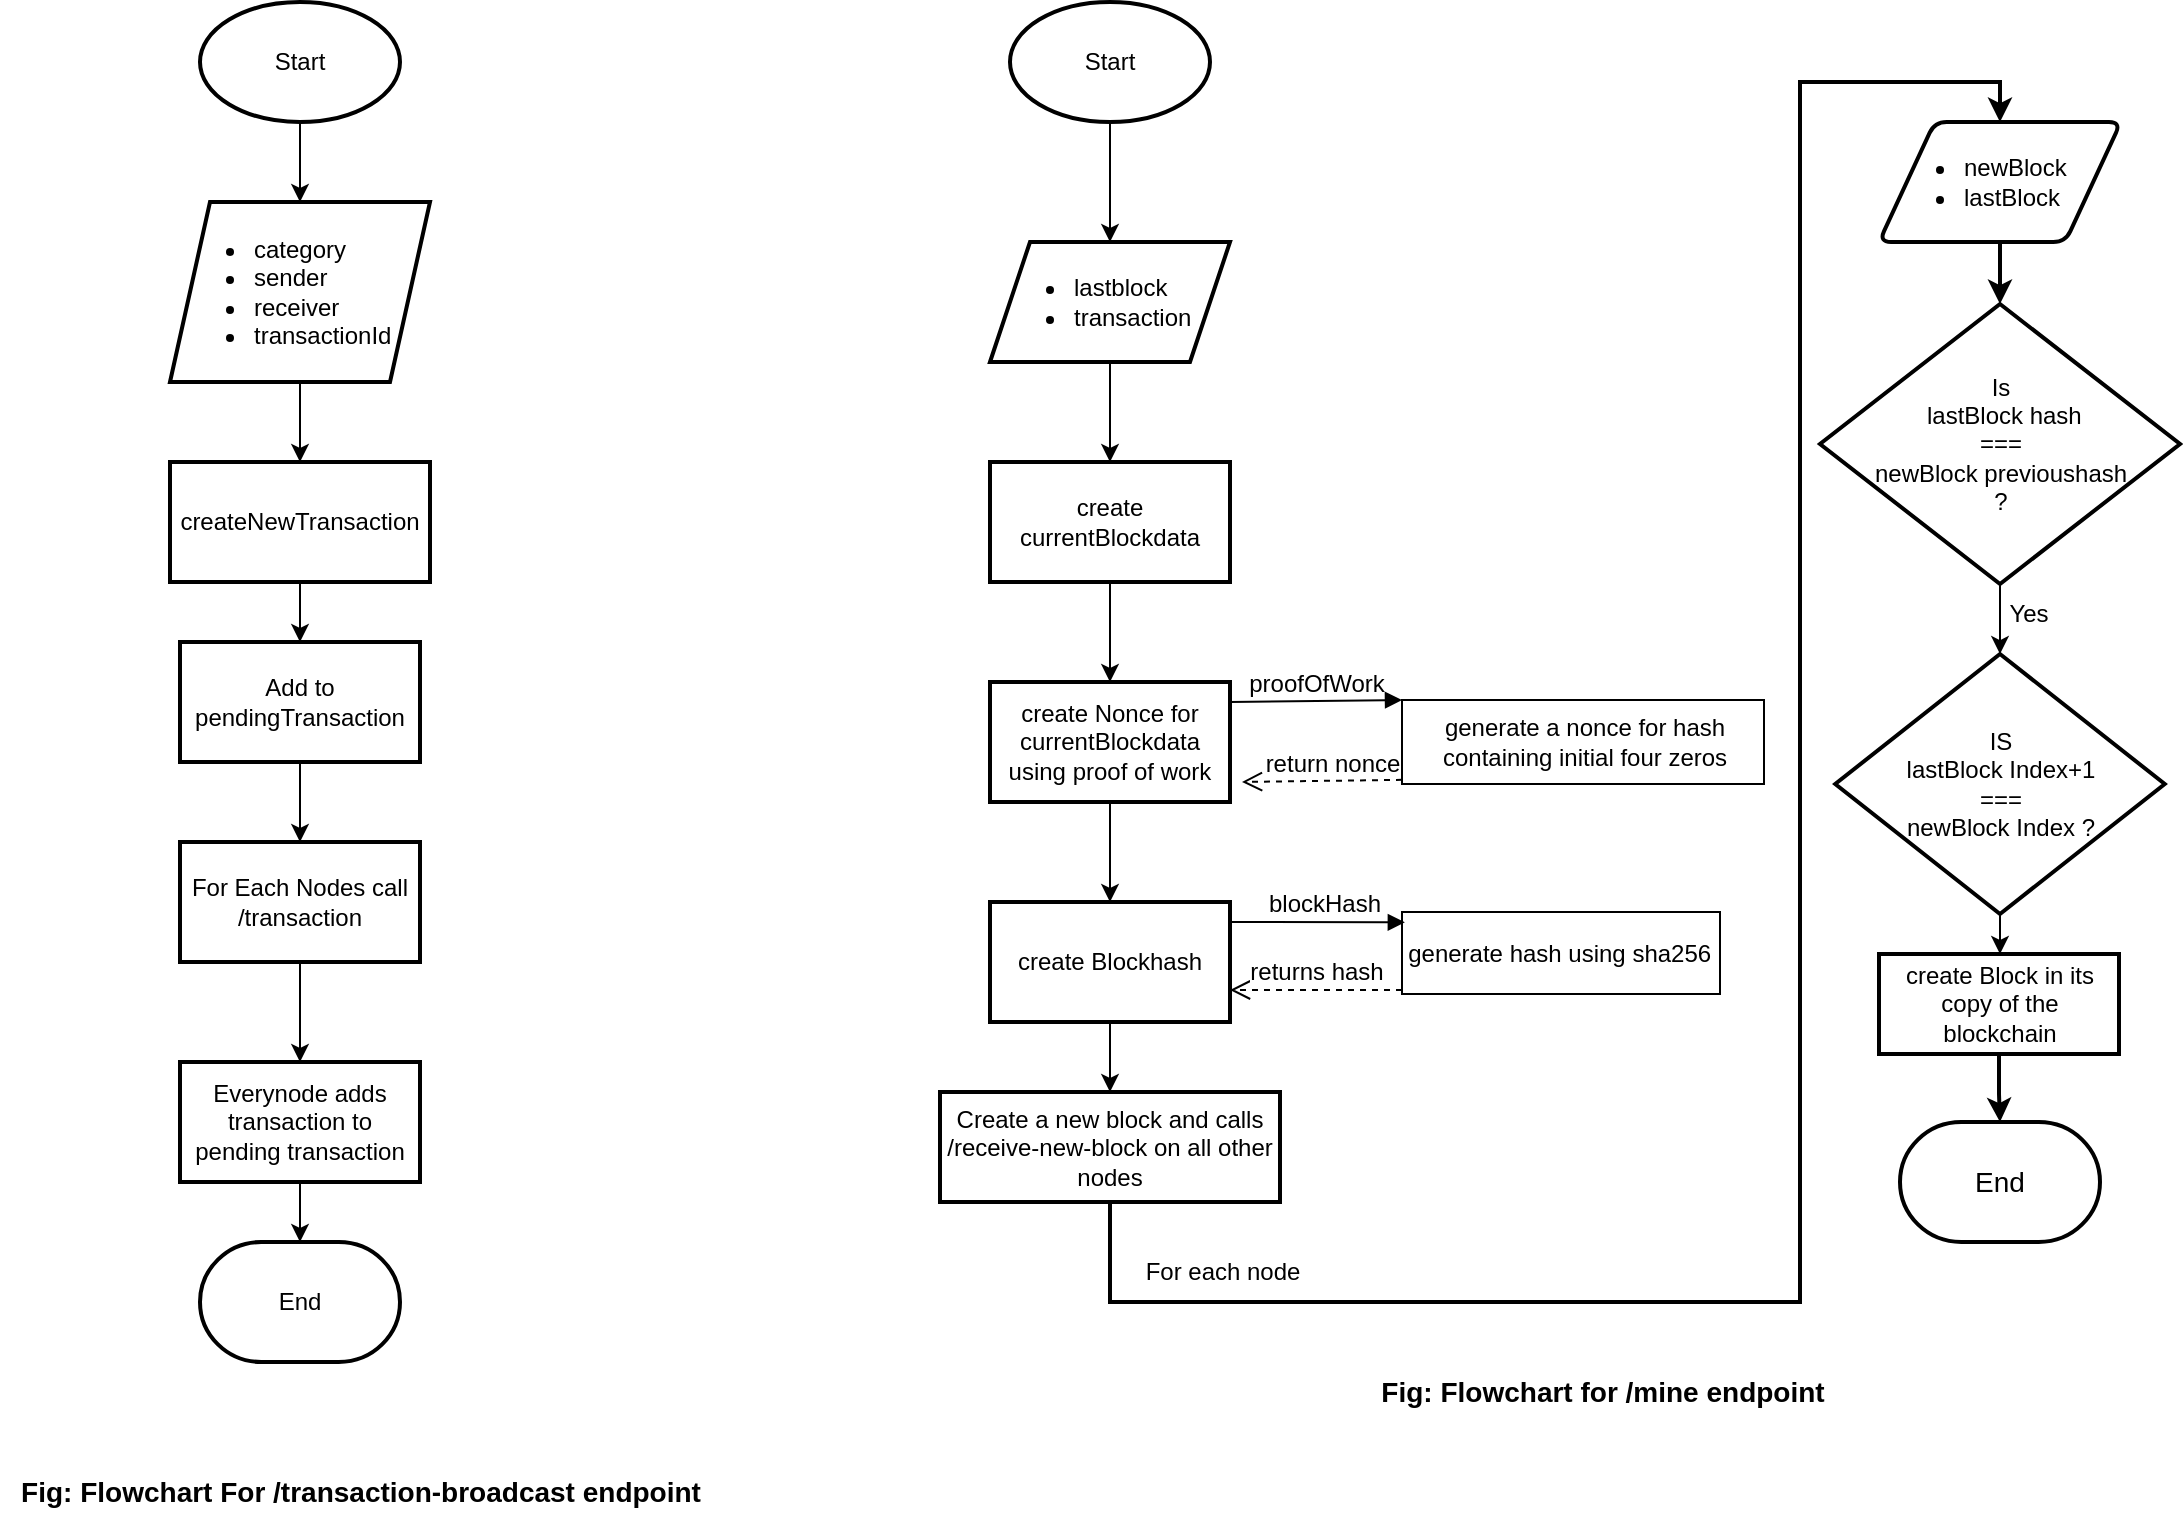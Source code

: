 <mxfile version="20.7.4" type="device" pages="4"><diagram id="SGFUXrC3W7ejvEjejlwu" name="Vote"><mxGraphModel dx="780" dy="496" grid="1" gridSize="10" guides="1" tooltips="1" connect="1" arrows="1" fold="1" page="1" pageScale="1" pageWidth="1169" pageHeight="827" math="0" shadow="0"><root><mxCell id="0"/><mxCell id="1" parent="0"/><mxCell id="2MIcZsTjXnHAhtx0bsnO-13" value="" style="group" parent="1" vertex="1" connectable="0"><mxGeometry x="50" y="40" width="300" height="740" as="geometry"/></mxCell><mxCell id="Ti3Ax8mR36JvUIu3DjGp-1" value="Start" style="strokeWidth=2;html=1;shape=mxgraph.flowchart.start_1;whiteSpace=wrap;" parent="2MIcZsTjXnHAhtx0bsnO-13" vertex="1"><mxGeometry x="70" width="100" height="60" as="geometry"/></mxCell><mxCell id="Ti3Ax8mR36JvUIu3DjGp-4" value="createNewTransaction&lt;br&gt;" style="whiteSpace=wrap;html=1;strokeWidth=2;" parent="2MIcZsTjXnHAhtx0bsnO-13" vertex="1"><mxGeometry x="55" y="230" width="130" height="60" as="geometry"/></mxCell><mxCell id="Ti3Ax8mR36JvUIu3DjGp-6" value="Add to pendingTransaction" style="whiteSpace=wrap;html=1;strokeWidth=2;" parent="2MIcZsTjXnHAhtx0bsnO-13" vertex="1"><mxGeometry x="60" y="320" width="120" height="60" as="geometry"/></mxCell><mxCell id="Ti3Ax8mR36JvUIu3DjGp-7" value="" style="edgeStyle=orthogonalEdgeStyle;rounded=0;orthogonalLoop=1;jettySize=auto;html=1;" parent="2MIcZsTjXnHAhtx0bsnO-13" source="Ti3Ax8mR36JvUIu3DjGp-4" target="Ti3Ax8mR36JvUIu3DjGp-6" edge="1"><mxGeometry relative="1" as="geometry"/></mxCell><mxCell id="2MIcZsTjXnHAhtx0bsnO-11" value="" style="edgeStyle=orthogonalEdgeStyle;rounded=0;orthogonalLoop=1;jettySize=auto;html=1;fontSize=12;" parent="2MIcZsTjXnHAhtx0bsnO-13" source="Ti3Ax8mR36JvUIu3DjGp-8" target="Ti3Ax8mR36JvUIu3DjGp-4" edge="1"><mxGeometry relative="1" as="geometry"/></mxCell><mxCell id="Ti3Ax8mR36JvUIu3DjGp-8" value="&lt;ul&gt;&lt;li&gt;category&lt;/li&gt;&lt;li&gt;sender&lt;/li&gt;&lt;li&gt;receiver&lt;/li&gt;&lt;li style=&quot;&quot;&gt;transactionId&lt;/li&gt;&lt;/ul&gt;" style="shape=parallelogram;perimeter=parallelogramPerimeter;whiteSpace=wrap;html=1;fixedSize=1;strokeWidth=2;align=left;" parent="2MIcZsTjXnHAhtx0bsnO-13" vertex="1"><mxGeometry x="55" y="100" width="130" height="90" as="geometry"/></mxCell><mxCell id="2MIcZsTjXnHAhtx0bsnO-12" value="" style="edgeStyle=orthogonalEdgeStyle;rounded=0;orthogonalLoop=1;jettySize=auto;html=1;fontSize=12;" parent="2MIcZsTjXnHAhtx0bsnO-13" source="Ti3Ax8mR36JvUIu3DjGp-1" target="Ti3Ax8mR36JvUIu3DjGp-8" edge="1"><mxGeometry relative="1" as="geometry"/></mxCell><mxCell id="Ti3Ax8mR36JvUIu3DjGp-12" value="For Each Nodes call /transaction" style="whiteSpace=wrap;html=1;strokeWidth=2;" parent="2MIcZsTjXnHAhtx0bsnO-13" vertex="1"><mxGeometry x="60" y="420" width="120" height="60" as="geometry"/></mxCell><mxCell id="Ti3Ax8mR36JvUIu3DjGp-13" value="" style="edgeStyle=orthogonalEdgeStyle;rounded=0;orthogonalLoop=1;jettySize=auto;html=1;fontSize=12;" parent="2MIcZsTjXnHAhtx0bsnO-13" source="Ti3Ax8mR36JvUIu3DjGp-6" target="Ti3Ax8mR36JvUIu3DjGp-12" edge="1"><mxGeometry relative="1" as="geometry"/></mxCell><mxCell id="2MIcZsTjXnHAhtx0bsnO-5" value="Everynode adds transaction to pending transaction" style="whiteSpace=wrap;html=1;strokeWidth=2;" parent="2MIcZsTjXnHAhtx0bsnO-13" vertex="1"><mxGeometry x="60" y="530" width="120" height="60" as="geometry"/></mxCell><mxCell id="2MIcZsTjXnHAhtx0bsnO-6" value="" style="edgeStyle=orthogonalEdgeStyle;rounded=0;orthogonalLoop=1;jettySize=auto;html=1;fontSize=12;" parent="2MIcZsTjXnHAhtx0bsnO-13" source="Ti3Ax8mR36JvUIu3DjGp-12" target="2MIcZsTjXnHAhtx0bsnO-5" edge="1"><mxGeometry relative="1" as="geometry"/></mxCell><mxCell id="2MIcZsTjXnHAhtx0bsnO-7" value="End" style="strokeWidth=2;html=1;shape=mxgraph.flowchart.terminator;whiteSpace=wrap;fontSize=12;" parent="2MIcZsTjXnHAhtx0bsnO-13" vertex="1"><mxGeometry x="70" y="620" width="100" height="60" as="geometry"/></mxCell><mxCell id="2MIcZsTjXnHAhtx0bsnO-8" value="" style="edgeStyle=orthogonalEdgeStyle;rounded=0;orthogonalLoop=1;jettySize=auto;html=1;fontSize=12;" parent="2MIcZsTjXnHAhtx0bsnO-13" source="2MIcZsTjXnHAhtx0bsnO-5" target="2MIcZsTjXnHAhtx0bsnO-7" edge="1"><mxGeometry relative="1" as="geometry"/></mxCell><mxCell id="2MIcZsTjXnHAhtx0bsnO-52" value="&lt;font style=&quot;font-size: 14px;&quot;&gt;&lt;b&gt;Fig: Flowchart for /mine endpoint&lt;/b&gt;&lt;/font&gt;" style="text;html=1;align=center;verticalAlign=middle;resizable=0;points=[];autosize=1;strokeColor=none;fillColor=none;fontSize=12;container=0;" parent="1" vertex="1"><mxGeometry x="696" y="720" width="250" height="30" as="geometry"/></mxCell><mxCell id="2MIcZsTjXnHAhtx0bsnO-14" value="Start" style="strokeWidth=2;html=1;shape=mxgraph.flowchart.start_1;whiteSpace=wrap;" parent="1" vertex="1"><mxGeometry x="525" y="40" width="100" height="60" as="geometry"/></mxCell><mxCell id="2MIcZsTjXnHAhtx0bsnO-18" value="&lt;ul&gt;&lt;li&gt;lastblock&lt;/li&gt;&lt;li&gt;transaction&lt;/li&gt;&lt;/ul&gt;" style="shape=parallelogram;perimeter=parallelogramPerimeter;whiteSpace=wrap;html=1;fixedSize=1;align=left;strokeWidth=2;" parent="1" vertex="1"><mxGeometry x="515" y="160" width="120" height="60" as="geometry"/></mxCell><mxCell id="2MIcZsTjXnHAhtx0bsnO-20" value="" style="edgeStyle=orthogonalEdgeStyle;rounded=0;orthogonalLoop=1;jettySize=auto;html=1;fontSize=12;" parent="1" source="2MIcZsTjXnHAhtx0bsnO-14" target="2MIcZsTjXnHAhtx0bsnO-18" edge="1"><mxGeometry relative="1" as="geometry"/></mxCell><mxCell id="2MIcZsTjXnHAhtx0bsnO-21" value="create currentBlockdata" style="whiteSpace=wrap;html=1;align=center;strokeWidth=2;" parent="1" vertex="1"><mxGeometry x="515" y="270" width="120" height="60" as="geometry"/></mxCell><mxCell id="2MIcZsTjXnHAhtx0bsnO-22" value="" style="edgeStyle=orthogonalEdgeStyle;rounded=0;orthogonalLoop=1;jettySize=auto;html=1;fontSize=12;" parent="1" source="2MIcZsTjXnHAhtx0bsnO-18" target="2MIcZsTjXnHAhtx0bsnO-21" edge="1"><mxGeometry relative="1" as="geometry"/></mxCell><mxCell id="2MIcZsTjXnHAhtx0bsnO-23" value="create Nonce for currentBlockdata using proof of work" style="whiteSpace=wrap;html=1;strokeWidth=2;fontSize=12;" parent="1" vertex="1"><mxGeometry x="515" y="380" width="120" height="60" as="geometry"/></mxCell><mxCell id="2MIcZsTjXnHAhtx0bsnO-24" value="" style="edgeStyle=orthogonalEdgeStyle;rounded=0;orthogonalLoop=1;jettySize=auto;html=1;fontSize=12;" parent="1" source="2MIcZsTjXnHAhtx0bsnO-21" target="2MIcZsTjXnHAhtx0bsnO-23" edge="1"><mxGeometry relative="1" as="geometry"/></mxCell><mxCell id="2MIcZsTjXnHAhtx0bsnO-25" value="generate a nonce for hash &lt;br&gt;containing initial four zeros" style="html=1;points=[];perimeter=orthogonalPerimeter;fontSize=12;" parent="1" vertex="1"><mxGeometry x="721" y="389" width="181" height="42" as="geometry"/></mxCell><mxCell id="2MIcZsTjXnHAhtx0bsnO-26" value="proofOfWork" style="html=1;verticalAlign=bottom;endArrow=block;entryX=0;entryY=0;rounded=0;fontSize=12;" parent="1" target="2MIcZsTjXnHAhtx0bsnO-25" edge="1"><mxGeometry relative="1" as="geometry"><mxPoint x="635" y="390" as="sourcePoint"/></mxGeometry></mxCell><mxCell id="2MIcZsTjXnHAhtx0bsnO-27" value="return nonce" style="html=1;verticalAlign=bottom;endArrow=open;dashed=1;endSize=8;exitX=0;exitY=0.95;rounded=0;fontSize=12;" parent="1" source="2MIcZsTjXnHAhtx0bsnO-25" edge="1"><mxGeometry x="-0.111" y="1" relative="1" as="geometry"><mxPoint x="641" y="430" as="targetPoint"/><mxPoint as="offset"/></mxGeometry></mxCell><mxCell id="2MIcZsTjXnHAhtx0bsnO-28" value="create Blockhash" style="whiteSpace=wrap;html=1;strokeWidth=2;" parent="1" vertex="1"><mxGeometry x="515" y="490" width="120" height="60" as="geometry"/></mxCell><mxCell id="2MIcZsTjXnHAhtx0bsnO-29" value="" style="edgeStyle=orthogonalEdgeStyle;rounded=0;orthogonalLoop=1;jettySize=auto;html=1;fontSize=12;" parent="1" source="2MIcZsTjXnHAhtx0bsnO-23" target="2MIcZsTjXnHAhtx0bsnO-28" edge="1"><mxGeometry relative="1" as="geometry"/></mxCell><mxCell id="2MIcZsTjXnHAhtx0bsnO-30" value="generate hash using sha256&amp;nbsp;" style="html=1;points=[];perimeter=orthogonalPerimeter;fontSize=12;align=center;" parent="1" vertex="1"><mxGeometry x="721" y="495" width="159" height="41" as="geometry"/></mxCell><mxCell id="2MIcZsTjXnHAhtx0bsnO-31" value="blockHash" style="html=1;verticalAlign=bottom;endArrow=block;entryX=0.009;entryY=0.126;rounded=0;fontSize=12;entryDx=0;entryDy=0;entryPerimeter=0;" parent="1" target="2MIcZsTjXnHAhtx0bsnO-30" edge="1"><mxGeometry x="0.081" relative="1" as="geometry"><mxPoint x="636" y="500" as="sourcePoint"/><mxPoint x="737.724" y="500" as="targetPoint"/><mxPoint as="offset"/></mxGeometry></mxCell><mxCell id="2MIcZsTjXnHAhtx0bsnO-32" value="returns hash" style="html=1;verticalAlign=bottom;endArrow=open;dashed=1;endSize=8;rounded=0;fontSize=12;entryX=1;entryY=0.5;entryDx=0;entryDy=0;" parent="1" edge="1"><mxGeometry relative="1" as="geometry"><mxPoint x="635.0" y="534" as="targetPoint"/><mxPoint x="721" y="534" as="sourcePoint"/></mxGeometry></mxCell><mxCell id="m03InSkwrHngi5FcRoIz-7" style="edgeStyle=orthogonalEdgeStyle;rounded=0;orthogonalLoop=1;jettySize=auto;html=1;entryX=0.5;entryY=0;entryDx=0;entryDy=0;strokeWidth=2;fontSize=14;" parent="1" source="2MIcZsTjXnHAhtx0bsnO-34" target="2MIcZsTjXnHAhtx0bsnO-41" edge="1"><mxGeometry relative="1" as="geometry"><Array as="points"><mxPoint x="575" y="690"/><mxPoint x="920" y="690"/><mxPoint x="920" y="80"/><mxPoint x="1020" y="80"/></Array></mxGeometry></mxCell><mxCell id="2MIcZsTjXnHAhtx0bsnO-34" value="Create a new block and calls /receive-new-block on all other nodes&lt;br&gt;" style="whiteSpace=wrap;html=1;strokeWidth=2;" parent="1" vertex="1"><mxGeometry x="490" y="585" width="170" height="55" as="geometry"/></mxCell><mxCell id="2MIcZsTjXnHAhtx0bsnO-35" value="" style="edgeStyle=orthogonalEdgeStyle;rounded=0;orthogonalLoop=1;jettySize=auto;html=1;fontSize=12;" parent="1" source="2MIcZsTjXnHAhtx0bsnO-28" target="2MIcZsTjXnHAhtx0bsnO-34" edge="1"><mxGeometry relative="1" as="geometry"/></mxCell><mxCell id="2MIcZsTjXnHAhtx0bsnO-38" value="For each node" style="text;html=1;align=center;verticalAlign=middle;resizable=0;points=[];autosize=1;strokeColor=none;fillColor=none;fontSize=12;" parent="1" vertex="1"><mxGeometry x="581" y="660" width="100" height="30" as="geometry"/></mxCell><mxCell id="m03InSkwrHngi5FcRoIz-6" value="" style="edgeStyle=orthogonalEdgeStyle;rounded=0;orthogonalLoop=1;jettySize=auto;html=1;strokeWidth=2;fontSize=14;" parent="1" source="2MIcZsTjXnHAhtx0bsnO-41" target="2MIcZsTjXnHAhtx0bsnO-43" edge="1"><mxGeometry relative="1" as="geometry"/></mxCell><mxCell id="2MIcZsTjXnHAhtx0bsnO-41" value="&lt;div style=&quot;&quot;&gt;&lt;ul&gt;&lt;li&gt;&lt;span style=&quot;background-color: initial;&quot;&gt;newBlock&lt;/span&gt;&lt;/li&gt;&lt;li&gt;&lt;span style=&quot;background-color: initial;&quot;&gt;lastBlock&lt;/span&gt;&lt;/li&gt;&lt;/ul&gt;&lt;/div&gt;" style="shape=parallelogram;html=1;strokeWidth=2;perimeter=parallelogramPerimeter;whiteSpace=wrap;rounded=1;arcSize=12;size=0.23;fontSize=12;align=left;" parent="1" vertex="1"><mxGeometry x="959.5" y="100" width="121" height="60" as="geometry"/></mxCell><mxCell id="2MIcZsTjXnHAhtx0bsnO-43" value="Is&lt;br&gt;&amp;nbsp;lastBlock hash&lt;br&gt;===&lt;br&gt;newBlock previoushash&lt;br&gt;?&lt;br&gt;" style="strokeWidth=2;html=1;shape=mxgraph.flowchart.decision;fontSize=12;align=center;" parent="1" vertex="1"><mxGeometry x="930" y="191" width="180" height="140" as="geometry"/></mxCell><mxCell id="2MIcZsTjXnHAhtx0bsnO-45" value="IS&lt;br&gt;lastBlock Index+1&lt;br style=&quot;border-color: var(--border-color);&quot;&gt;===&lt;br style=&quot;border-color: var(--border-color);&quot;&gt;newBlock Index ?" style="rhombus;whiteSpace=wrap;html=1;strokeWidth=2;" parent="1" vertex="1"><mxGeometry x="937.62" y="366" width="164.75" height="130" as="geometry"/></mxCell><mxCell id="2MIcZsTjXnHAhtx0bsnO-46" value="" style="edgeStyle=orthogonalEdgeStyle;rounded=0;orthogonalLoop=1;jettySize=auto;html=1;fontSize=12;" parent="1" source="2MIcZsTjXnHAhtx0bsnO-43" target="2MIcZsTjXnHAhtx0bsnO-45" edge="1"><mxGeometry relative="1" as="geometry"/></mxCell><mxCell id="2MIcZsTjXnHAhtx0bsnO-48" value="Yes" style="text;html=1;align=center;verticalAlign=middle;resizable=0;points=[];autosize=1;strokeColor=none;fillColor=none;fontSize=12;" parent="1" vertex="1"><mxGeometry x="1013.5" y="331" width="40" height="30" as="geometry"/></mxCell><mxCell id="m03InSkwrHngi5FcRoIz-5" value="" style="edgeStyle=orthogonalEdgeStyle;rounded=0;orthogonalLoop=1;jettySize=auto;html=1;strokeWidth=2;fontSize=14;" parent="1" source="2MIcZsTjXnHAhtx0bsnO-49" target="m03InSkwrHngi5FcRoIz-4" edge="1"><mxGeometry relative="1" as="geometry"/></mxCell><mxCell id="2MIcZsTjXnHAhtx0bsnO-49" value="create Block in its copy of the blockchain" style="whiteSpace=wrap;html=1;strokeWidth=2;" parent="1" vertex="1"><mxGeometry x="959.5" y="516" width="120" height="50" as="geometry"/></mxCell><mxCell id="2MIcZsTjXnHAhtx0bsnO-50" value="" style="edgeStyle=orthogonalEdgeStyle;rounded=0;orthogonalLoop=1;jettySize=auto;html=1;fontSize=12;" parent="1" source="2MIcZsTjXnHAhtx0bsnO-45" target="2MIcZsTjXnHAhtx0bsnO-49" edge="1"><mxGeometry relative="1" as="geometry"/></mxCell><mxCell id="m03InSkwrHngi5FcRoIz-4" value="End" style="strokeWidth=2;html=1;shape=mxgraph.flowchart.terminator;whiteSpace=wrap;shadow=0;strokeColor=default;fontSize=14;fillColor=none;gradientColor=none;gradientDirection=west;" parent="1" vertex="1"><mxGeometry x="970" y="600" width="100" height="60" as="geometry"/></mxCell><mxCell id="2MIcZsTjXnHAhtx0bsnO-10" value="&lt;b&gt;&lt;font style=&quot;font-size: 14px;&quot;&gt;Fig: Flowchart For /transaction-broadcast endpoint&lt;/font&gt;&lt;/b&gt;" style="text;html=1;align=center;verticalAlign=middle;resizable=0;points=[];autosize=1;strokeColor=none;fillColor=none;fontSize=12;" parent="1" vertex="1"><mxGeometry x="20" y="770" width="360" height="30" as="geometry"/></mxCell></root></mxGraphModel></diagram><diagram id="37MJI_U2qEA0pZlxUwRE" name="node"><mxGraphModel dx="992" dy="1323" grid="1" gridSize="10" guides="1" tooltips="1" connect="1" arrows="1" fold="1" page="1" pageScale="1" pageWidth="1169" pageHeight="827" math="0" shadow="0"><root><mxCell id="0"/><mxCell id="1" parent="0"/><mxCell id="sfxxY27LZdxOSQsPS4Eq-1" value="" style="group;whiteSpace=wrap;html=1;fontStyle=0" parent="1" vertex="1" connectable="0"><mxGeometry x="40" y="-760" width="350" height="490" as="geometry"/></mxCell><mxCell id="wvxiak9IYdIwa9upHzx8-7" value="" style="edgeStyle=orthogonalEdgeStyle;rounded=0;orthogonalLoop=1;jettySize=auto;html=1;fontStyle=0" parent="sfxxY27LZdxOSQsPS4Eq-1" target="wvxiak9IYdIwa9upHzx8-6" edge="1"><mxGeometry relative="1" as="geometry"><mxPoint x="110" y="160" as="sourcePoint"/></mxGeometry></mxCell><mxCell id="wvxiak9IYdIwa9upHzx8-9" value="" style="edgeStyle=orthogonalEdgeStyle;rounded=0;orthogonalLoop=1;jettySize=auto;html=1;fontStyle=0" parent="sfxxY27LZdxOSQsPS4Eq-1" source="wvxiak9IYdIwa9upHzx8-6" edge="1"><mxGeometry relative="1" as="geometry"><mxPoint x="110" y="340" as="targetPoint"/></mxGeometry></mxCell><mxCell id="wvxiak9IYdIwa9upHzx8-6" value="IS&lt;br&gt;this longest chain ?" style="rhombus;align=center;fontStyle=0;strokeWidth=2;container=0;whiteSpace=wrap;html=1;" parent="sfxxY27LZdxOSQsPS4Eq-1" vertex="1"><mxGeometry x="70" y="200" width="80" height="80" as="geometry"/></mxCell><mxCell id="wvxiak9IYdIwa9upHzx8-10" value="replace currentNode blockchain with longest blockchain" style="strokeWidth=2;container=0;whiteSpace=wrap;html=1;fontStyle=0" parent="sfxxY27LZdxOSQsPS4Eq-1" vertex="1"><mxGeometry x="230" y="210" width="120" height="60" as="geometry"/></mxCell><mxCell id="wvxiak9IYdIwa9upHzx8-11" value="" style="edgeStyle=orthogonalEdgeStyle;rounded=0;orthogonalLoop=1;jettySize=auto;html=1;fontStyle=0" parent="sfxxY27LZdxOSQsPS4Eq-1" source="wvxiak9IYdIwa9upHzx8-6" target="wvxiak9IYdIwa9upHzx8-10" edge="1"><mxGeometry relative="1" as="geometry"/></mxCell><mxCell id="wvxiak9IYdIwa9upHzx8-13" value="Dont replace the chain" style="strokeWidth=2;container=0;whiteSpace=wrap;html=1;fontStyle=0" parent="sfxxY27LZdxOSQsPS4Eq-1" vertex="1"><mxGeometry x="50" y="300" width="120" height="60" as="geometry"/></mxCell><mxCell id="wvxiak9IYdIwa9upHzx8-15" value="End" style="strokeWidth=2;shape=mxgraph.flowchart.terminator;container=0;whiteSpace=wrap;html=1;fontStyle=0" parent="sfxxY27LZdxOSQsPS4Eq-1" vertex="1"><mxGeometry x="60" y="390" width="100" height="60" as="geometry"/></mxCell><mxCell id="wvxiak9IYdIwa9upHzx8-17" value="" style="edgeStyle=orthogonalEdgeStyle;rounded=0;orthogonalLoop=1;jettySize=auto;html=1;fontStyle=0" parent="sfxxY27LZdxOSQsPS4Eq-1" source="wvxiak9IYdIwa9upHzx8-10" target="wvxiak9IYdIwa9upHzx8-15" edge="1"><mxGeometry relative="1" as="geometry"><Array as="points"><mxPoint x="290" y="420"/></Array></mxGeometry></mxCell><mxCell id="wvxiak9IYdIwa9upHzx8-16" value="" style="edgeStyle=orthogonalEdgeStyle;rounded=0;orthogonalLoop=1;jettySize=auto;html=1;fontStyle=0" parent="sfxxY27LZdxOSQsPS4Eq-1" source="wvxiak9IYdIwa9upHzx8-13" target="wvxiak9IYdIwa9upHzx8-15" edge="1"><mxGeometry relative="1" as="geometry"/></mxCell><mxCell id="wvxiak9IYdIwa9upHzx8-19" value="" style="edgeStyle=orthogonalEdgeStyle;rounded=0;orthogonalLoop=1;jettySize=auto;html=1;fontStyle=0" parent="sfxxY27LZdxOSQsPS4Eq-1" source="wvxiak9IYdIwa9upHzx8-18" edge="1"><mxGeometry relative="1" as="geometry"><mxPoint x="110" y="100" as="targetPoint"/></mxGeometry></mxCell><mxCell id="wvxiak9IYdIwa9upHzx8-20" value="" style="edgeStyle=orthogonalEdgeStyle;rounded=0;orthogonalLoop=1;jettySize=auto;html=1;fontStyle=0" parent="sfxxY27LZdxOSQsPS4Eq-1" source="wvxiak9IYdIwa9upHzx8-18" edge="1"><mxGeometry relative="1" as="geometry"><mxPoint x="110" y="100" as="targetPoint"/></mxGeometry></mxCell><mxCell id="wvxiak9IYdIwa9upHzx8-18" value="Start" style="strokeWidth=2;shape=mxgraph.flowchart.start_1;container=0;whiteSpace=wrap;html=1;fontStyle=0" parent="sfxxY27LZdxOSQsPS4Eq-1" vertex="1"><mxGeometry x="60" width="100" height="60" as="geometry"/></mxCell><mxCell id="wvxiak9IYdIwa9upHzx8-21" value="networkNodesblockchain of every node" style="shape=parallelogram;strokeWidth=2;perimeter=parallelogramPerimeter;rounded=1;arcSize=12;size=0.23;container=0;whiteSpace=wrap;html=1;fontStyle=0" parent="sfxxY27LZdxOSQsPS4Eq-1" vertex="1"><mxGeometry x="20" y="100" width="170" height="70" as="geometry"/></mxCell><mxCell id="wvxiak9IYdIwa9upHzx8-22" value="No" style="text;align=center;verticalAlign=middle;resizable=0;points=[];autosize=1;strokeColor=none;fillColor=none;container=0;html=1;fontStyle=0" parent="sfxxY27LZdxOSQsPS4Eq-1" vertex="1"><mxGeometry x="140" y="220" width="40" height="30" as="geometry"/></mxCell><mxCell id="wvxiak9IYdIwa9upHzx8-23" value="Yes" style="text;align=center;verticalAlign=middle;resizable=0;points=[];autosize=1;strokeColor=none;fillColor=none;container=0;html=1;fontStyle=0" parent="sfxxY27LZdxOSQsPS4Eq-1" vertex="1"><mxGeometry x="110" y="270" width="40" height="30" as="geometry"/></mxCell><mxCell id="wvxiak9IYdIwa9upHzx8-24" value="Fig: Flowchart for /consensus Enpoint" style="text;align=center;verticalAlign=middle;resizable=0;points=[];autosize=1;strokeColor=none;fillColor=none;strokeWidth=2;container=0;html=1;fontStyle=0" parent="sfxxY27LZdxOSQsPS4Eq-1" vertex="1"><mxGeometry x="50" y="460" width="220" height="30" as="geometry"/></mxCell><mxCell id="sfxxY27LZdxOSQsPS4Eq-34" value="" style="group;whiteSpace=wrap;html=1;fontStyle=0" parent="1" vertex="1" connectable="0"><mxGeometry x="130" y="110" width="1010" height="701" as="geometry"/></mxCell><mxCell id="PEtgA8nY4-lV4a2samRa-33" value="" style="rounded=1;absoluteArcSize=1;arcSize=14;strokeWidth=1;fillColor=none;dashed=1;whiteSpace=wrap;html=1;fontStyle=0" parent="sfxxY27LZdxOSQsPS4Eq-34" vertex="1"><mxGeometry x="290" y="10" width="190" height="520" as="geometry"/></mxCell><mxCell id="PEtgA8nY4-lV4a2samRa-1" value="Start" style="strokeWidth=2;shape=mxgraph.flowchart.start_1;whiteSpace=wrap;html=1;fontStyle=0" parent="sfxxY27LZdxOSQsPS4Eq-34" vertex="1"><mxGeometry x="65" y="20" width="100" height="60" as="geometry"/></mxCell><mxCell id="PEtgA8nY4-lV4a2samRa-4" value="newNodeUrlnetworkNodes" style="shape=parallelogram;strokeWidth=2;perimeter=parallelogramPerimeter;rounded=1;arcSize=12;size=0.23;align=left;whiteSpace=wrap;html=1;fontStyle=0" parent="sfxxY27LZdxOSQsPS4Eq-34" vertex="1"><mxGeometry x="35" y="120" width="160" height="60" as="geometry"/></mxCell><mxCell id="PEtgA8nY4-lV4a2samRa-5" value="" style="edgeStyle=orthogonalEdgeStyle;rounded=0;orthogonalLoop=1;jettySize=auto;html=1;fontStyle=0" parent="sfxxY27LZdxOSQsPS4Eq-34" source="PEtgA8nY4-lV4a2samRa-1" target="PEtgA8nY4-lV4a2samRa-4" edge="1"><mxGeometry relative="1" as="geometry"/></mxCell><mxCell id="PEtgA8nY4-lV4a2samRa-6" value="Is&lt;br&gt;newNode present in networkNodes&lt;br&gt;?" style="rhombus;align=center;strokeWidth=2;rounded=1;arcSize=12;whiteSpace=wrap;html=1;fontStyle=0" parent="sfxxY27LZdxOSQsPS4Eq-34" vertex="1"><mxGeometry x="45" y="210" width="140" height="90" as="geometry"/></mxCell><mxCell id="PEtgA8nY4-lV4a2samRa-7" value="" style="edgeStyle=orthogonalEdgeStyle;rounded=0;orthogonalLoop=1;jettySize=auto;html=1;fontStyle=0" parent="sfxxY27LZdxOSQsPS4Eq-34" source="PEtgA8nY4-lV4a2samRa-4" target="PEtgA8nY4-lV4a2samRa-6" edge="1"><mxGeometry relative="1" as="geometry"/></mxCell><mxCell id="PEtgA8nY4-lV4a2samRa-8" value="sent&lt;br&gt;&amp;nbsp;&quot;already present&quot;" style="strokeWidth=2;rounded=1;arcSize=12;whiteSpace=wrap;html=1;fontStyle=0" parent="sfxxY27LZdxOSQsPS4Eq-34" vertex="1"><mxGeometry x="350" y="570" width="120" height="60" as="geometry"/></mxCell><mxCell id="sfxxY27LZdxOSQsPS4Eq-24" value="" style="edgeStyle=orthogonalEdgeStyle;rounded=0;orthogonalLoop=1;jettySize=auto;entryX=0;entryY=0.5;entryDx=0;entryDy=0;strokeWidth=2;fontSize=16;html=1;fontStyle=0" parent="sfxxY27LZdxOSQsPS4Eq-34" source="PEtgA8nY4-lV4a2samRa-6" target="PEtgA8nY4-lV4a2samRa-8" edge="1"><mxGeometry relative="1" as="geometry"><Array as="points"><mxPoint y="255"/><mxPoint y="600"/></Array></mxGeometry></mxCell><mxCell id="PEtgA8nY4-lV4a2samRa-10" value="push to networkNodes and create requestPromise[]" style="strokeWidth=2;rounded=1;arcSize=12;whiteSpace=wrap;html=1;fontStyle=0" parent="sfxxY27LZdxOSQsPS4Eq-34" vertex="1"><mxGeometry x="55" y="325" width="120" height="60" as="geometry"/></mxCell><mxCell id="PEtgA8nY4-lV4a2samRa-11" value="" style="edgeStyle=orthogonalEdgeStyle;rounded=0;orthogonalLoop=1;jettySize=auto;html=1;fontStyle=0" parent="sfxxY27LZdxOSQsPS4Eq-34" source="PEtgA8nY4-lV4a2samRa-6" target="PEtgA8nY4-lV4a2samRa-10" edge="1"><mxGeometry relative="1" as="geometry"/></mxCell><mxCell id="PEtgA8nY4-lV4a2samRa-12" value="newNodeurlnetworkNodescurrentNodeurl" style="shape=parallelogram;perimeter=parallelogramPerimeter;fixedSize=1;strokeWidth=2;rounded=1;arcSize=12;align=left;whiteSpace=wrap;html=1;fontStyle=0" parent="sfxxY27LZdxOSQsPS4Eq-34" vertex="1"><mxGeometry x="310" y="25" width="150" height="60" as="geometry"/></mxCell><mxCell id="PEtgA8nY4-lV4a2samRa-14" value="For each nodes" style="text;align=center;verticalAlign=middle;resizable=0;points=[];autosize=1;strokeColor=none;fillColor=none;rotation=0;html=1;fontStyle=0" parent="sfxxY27LZdxOSQsPS4Eq-34" vertex="1"><mxGeometry x="130" y="485" width="110" height="30" as="geometry"/></mxCell><mxCell id="sfxxY27LZdxOSQsPS4Eq-25" value="" style="edgeStyle=orthogonalEdgeStyle;rounded=0;orthogonalLoop=1;jettySize=auto;entryX=0;entryY=0.5;entryDx=0;entryDy=0;strokeWidth=2;fontSize=16;html=1;fontStyle=0" parent="sfxxY27LZdxOSQsPS4Eq-34" source="PEtgA8nY4-lV4a2samRa-17" target="PEtgA8nY4-lV4a2samRa-8" edge="1"><mxGeometry x="0.067" y="-90" relative="1" as="geometry"><Array as="points"><mxPoint x="260" y="160"/><mxPoint x="260" y="600"/></Array><mxPoint as="offset"/></mxGeometry></mxCell><mxCell id="PEtgA8nY4-lV4a2samRa-17" value="Is&lt;br&gt;newNode present in networkNodes&lt;br&gt;?" style="rhombus;align=center;strokeWidth=2;rounded=1;arcSize=12;whiteSpace=wrap;html=1;fontStyle=0" parent="sfxxY27LZdxOSQsPS4Eq-34" vertex="1"><mxGeometry x="315" y="115" width="140" height="90" as="geometry"/></mxCell><mxCell id="sfxxY27LZdxOSQsPS4Eq-2" value="" style="edgeStyle=orthogonalEdgeStyle;rounded=0;orthogonalLoop=1;jettySize=auto;strokeWidth=2;fontSize=16;html=1;fontStyle=0" parent="sfxxY27LZdxOSQsPS4Eq-34" source="PEtgA8nY4-lV4a2samRa-12" target="PEtgA8nY4-lV4a2samRa-17" edge="1"><mxGeometry relative="1" as="geometry"/></mxCell><mxCell id="PEtgA8nY4-lV4a2samRa-20" value="Yes" style="text;align=center;verticalAlign=middle;resizable=0;points=[];autosize=1;strokeColor=none;fillColor=none;html=1;fontStyle=0" parent="sfxxY27LZdxOSQsPS4Eq-34" vertex="1"><mxGeometry x="20" y="220" width="40" height="30" as="geometry"/></mxCell><mxCell id="PEtgA8nY4-lV4a2samRa-21" value="No" style="text;align=center;verticalAlign=middle;resizable=0;points=[];autosize=1;strokeColor=none;fillColor=none;html=1;fontStyle=0" parent="sfxxY27LZdxOSQsPS4Eq-34" vertex="1"><mxGeometry x="105" y="290" width="40" height="30" as="geometry"/></mxCell><mxCell id="PEtgA8nY4-lV4a2samRa-22" value="Yes" style="text;align=center;verticalAlign=middle;resizable=0;points=[];autosize=1;strokeColor=none;fillColor=none;html=1;fontStyle=0" parent="sfxxY27LZdxOSQsPS4Eq-34" vertex="1"><mxGeometry x="290" y="135" width="40" height="30" as="geometry"/></mxCell><mxCell id="sfxxY27LZdxOSQsPS4Eq-26" value="" style="edgeStyle=orthogonalEdgeStyle;rounded=0;orthogonalLoop=1;jettySize=auto;entryX=0;entryY=0.5;entryDx=0;entryDy=0;strokeWidth=2;fontSize=16;html=1;fontStyle=0" parent="sfxxY27LZdxOSQsPS4Eq-34" source="PEtgA8nY4-lV4a2samRa-23" target="PEtgA8nY4-lV4a2samRa-8" edge="1"><mxGeometry relative="1" as="geometry"><Array as="points"><mxPoint x="260" y="270"/><mxPoint x="260" y="600"/></Array></mxGeometry></mxCell><mxCell id="PEtgA8nY4-lV4a2samRa-23" value="Is&lt;br&gt;newNode same as currentNodeUrl&lt;br&gt;?" style="rhombus;align=center;strokeWidth=2;rounded=1;arcSize=12;whiteSpace=wrap;html=1;fontStyle=0" parent="sfxxY27LZdxOSQsPS4Eq-34" vertex="1"><mxGeometry x="315" y="225" width="140" height="90" as="geometry"/></mxCell><mxCell id="sfxxY27LZdxOSQsPS4Eq-3" value="" style="edgeStyle=orthogonalEdgeStyle;rounded=0;orthogonalLoop=1;jettySize=auto;strokeWidth=2;fontSize=16;html=1;fontStyle=0" parent="sfxxY27LZdxOSQsPS4Eq-34" source="PEtgA8nY4-lV4a2samRa-17" target="PEtgA8nY4-lV4a2samRa-23" edge="1"><mxGeometry relative="1" as="geometry"/></mxCell><mxCell id="PEtgA8nY4-lV4a2samRa-26" value="Yes" style="text;align=center;verticalAlign=middle;resizable=0;points=[];autosize=1;strokeColor=none;fillColor=none;html=1;fontStyle=0" parent="sfxxY27LZdxOSQsPS4Eq-34" vertex="1"><mxGeometry x="285" y="250" width="40" height="30" as="geometry"/></mxCell><mxCell id="PEtgA8nY4-lV4a2samRa-27" value="No" style="text;align=center;verticalAlign=middle;resizable=0;points=[];autosize=1;strokeColor=none;fillColor=none;html=1;fontStyle=0" parent="sfxxY27LZdxOSQsPS4Eq-34" vertex="1"><mxGeometry x="385" y="195" width="40" height="30" as="geometry"/></mxCell><mxCell id="PEtgA8nY4-lV4a2samRa-28" value="push to its networkNodes in its copy of blockchain" style="strokeWidth=2;rounded=1;arcSize=12;whiteSpace=wrap;html=1;fontStyle=0" parent="sfxxY27LZdxOSQsPS4Eq-34" vertex="1"><mxGeometry x="325" y="340" width="120" height="60" as="geometry"/></mxCell><mxCell id="sfxxY27LZdxOSQsPS4Eq-7" value="" style="edgeStyle=orthogonalEdgeStyle;rounded=0;orthogonalLoop=1;jettySize=auto;entryX=0.5;entryY=0;entryDx=0;entryDy=0;strokeWidth=2;fontSize=16;html=1;fontStyle=0" parent="sfxxY27LZdxOSQsPS4Eq-34" source="PEtgA8nY4-lV4a2samRa-23" target="PEtgA8nY4-lV4a2samRa-28" edge="1"><mxGeometry relative="1" as="geometry"/></mxCell><mxCell id="PEtgA8nY4-lV4a2samRa-31" value="returns promise to /register-broadcast to notify completion of /register" style="strokeWidth=2;rounded=1;arcSize=12;whiteSpace=wrap;html=1;fontStyle=0" parent="sfxxY27LZdxOSQsPS4Eq-34" vertex="1"><mxGeometry x="320" y="425" width="130" height="60" as="geometry"/></mxCell><mxCell id="sfxxY27LZdxOSQsPS4Eq-8" value="" style="edgeStyle=orthogonalEdgeStyle;rounded=0;orthogonalLoop=1;jettySize=auto;strokeWidth=2;fontSize=16;html=1;fontStyle=0" parent="sfxxY27LZdxOSQsPS4Eq-34" source="PEtgA8nY4-lV4a2samRa-28" target="PEtgA8nY4-lV4a2samRa-31" edge="1"><mxGeometry relative="1" as="geometry"/></mxCell><mxCell id="PEtgA8nY4-lV4a2samRa-35" value="calls /register-node-bulk" style="strokeWidth=2;rounded=1;arcSize=12;whiteSpace=wrap;html=1;fontStyle=0" parent="sfxxY27LZdxOSQsPS4Eq-34" vertex="1"><mxGeometry x="637.5" y="26" width="120" height="60" as="geometry"/></mxCell><mxCell id="sfxxY27LZdxOSQsPS4Eq-9" value="" style="edgeStyle=orthogonalEdgeStyle;rounded=0;orthogonalLoop=1;jettySize=auto;entryX=0.5;entryY=0;entryDx=0;entryDy=0;strokeWidth=2;fontSize=16;html=1;fontStyle=0" parent="sfxxY27LZdxOSQsPS4Eq-34" source="PEtgA8nY4-lV4a2samRa-31" target="PEtgA8nY4-lV4a2samRa-35" edge="1"><mxGeometry x="-0.018" y="56" relative="1" as="geometry"><Array as="points"><mxPoint x="385" y="520"/><mxPoint x="544" y="520"/><mxPoint x="544" y="6"/><mxPoint x="698" y="6"/></Array><mxPoint as="offset"/></mxGeometry></mxCell><mxCell id="PEtgA8nY4-lV4a2samRa-37" value="networkNodescurrentNodeUrl" style="shape=parallelogram;perimeter=parallelogramPerimeter;fixedSize=1;strokeWidth=2;rounded=1;arcSize=12;align=left;whiteSpace=wrap;html=1;fontStyle=0" parent="sfxxY27LZdxOSQsPS4Eq-34" vertex="1"><mxGeometry x="625" y="116" width="145" height="60" as="geometry"/></mxCell><mxCell id="PEtgA8nY4-lV4a2samRa-38" value="" style="edgeStyle=orthogonalEdgeStyle;rounded=0;orthogonalLoop=1;jettySize=auto;html=1;fontStyle=0" parent="sfxxY27LZdxOSQsPS4Eq-34" source="PEtgA8nY4-lV4a2samRa-35" target="PEtgA8nY4-lV4a2samRa-37" edge="1"><mxGeometry relative="1" as="geometry"/></mxCell><mxCell id="PEtgA8nY4-lV4a2samRa-39" value="for each networkNodes" style="align=center;strokeWidth=2;rounded=1;arcSize=12;whiteSpace=wrap;html=1;fontStyle=0" parent="sfxxY27LZdxOSQsPS4Eq-34" vertex="1"><mxGeometry x="637.5" y="206" width="120" height="60" as="geometry"/></mxCell><mxCell id="PEtgA8nY4-lV4a2samRa-40" value="" style="edgeStyle=orthogonalEdgeStyle;rounded=0;orthogonalLoop=1;jettySize=auto;html=1;fontStyle=0" parent="sfxxY27LZdxOSQsPS4Eq-34" source="PEtgA8nY4-lV4a2samRa-37" target="PEtgA8nY4-lV4a2samRa-39" edge="1"><mxGeometry relative="1" as="geometry"/></mxCell><mxCell id="sfxxY27LZdxOSQsPS4Eq-27" value="" style="edgeStyle=orthogonalEdgeStyle;rounded=0;orthogonalLoop=1;jettySize=auto;entryX=1;entryY=0.5;entryDx=0;entryDy=0;strokeWidth=2;fontSize=16;html=1;fontStyle=0" parent="sfxxY27LZdxOSQsPS4Eq-34" source="PEtgA8nY4-lV4a2samRa-41" target="PEtgA8nY4-lV4a2samRa-8" edge="1"><mxGeometry relative="1" as="geometry"><Array as="points"><mxPoint x="570" y="366"/><mxPoint x="570" y="600"/></Array></mxGeometry></mxCell><mxCell id="PEtgA8nY4-lV4a2samRa-41" value="IS&lt;br&gt;currentNodeUrl present in this node networkNodes&lt;br&gt;?" style="rhombus;strokeWidth=2;rounded=1;arcSize=12;whiteSpace=wrap;html=1;fontStyle=0" parent="sfxxY27LZdxOSQsPS4Eq-34" vertex="1"><mxGeometry x="602.5" y="296" width="190" height="140" as="geometry"/></mxCell><mxCell id="PEtgA8nY4-lV4a2samRa-42" value="" style="edgeStyle=orthogonalEdgeStyle;rounded=0;orthogonalLoop=1;jettySize=auto;html=1;fontStyle=0" parent="sfxxY27LZdxOSQsPS4Eq-34" source="PEtgA8nY4-lV4a2samRa-39" target="PEtgA8nY4-lV4a2samRa-41" edge="1"><mxGeometry relative="1" as="geometry"/></mxCell><mxCell id="sfxxY27LZdxOSQsPS4Eq-28" value="" style="edgeStyle=orthogonalEdgeStyle;rounded=0;orthogonalLoop=1;jettySize=auto;entryX=1;entryY=0.5;entryDx=0;entryDy=0;strokeWidth=2;fontSize=16;html=1;fontStyle=0" parent="sfxxY27LZdxOSQsPS4Eq-34" source="PEtgA8nY4-lV4a2samRa-43" target="PEtgA8nY4-lV4a2samRa-8" edge="1"><mxGeometry relative="1" as="geometry"><Array as="points"><mxPoint x="570" y="521"/><mxPoint x="570" y="600"/></Array></mxGeometry></mxCell><mxCell id="PEtgA8nY4-lV4a2samRa-43" value="Is&lt;br&gt;currentNodeurl&lt;br&gt;===&lt;br&gt;networkNodeUrl&lt;br&gt;?" style="rhombus;strokeWidth=2;rounded=1;arcSize=12;whiteSpace=wrap;html=1;fontStyle=0" parent="sfxxY27LZdxOSQsPS4Eq-34" vertex="1"><mxGeometry x="617.5" y="456" width="160" height="130" as="geometry"/></mxCell><mxCell id="PEtgA8nY4-lV4a2samRa-45" value="" style="edgeStyle=orthogonalEdgeStyle;rounded=0;orthogonalLoop=1;jettySize=auto;html=1;fontStyle=0" parent="sfxxY27LZdxOSQsPS4Eq-34" source="PEtgA8nY4-lV4a2samRa-41" target="PEtgA8nY4-lV4a2samRa-43" edge="1"><mxGeometry relative="1" as="geometry"/></mxCell><mxCell id="PEtgA8nY4-lV4a2samRa-49" value="No" style="text;align=center;verticalAlign=middle;resizable=0;points=[];autosize=1;strokeColor=none;fillColor=none;html=1;fontStyle=0" parent="sfxxY27LZdxOSQsPS4Eq-34" vertex="1"><mxGeometry x="692.5" y="426" width="40" height="30" as="geometry"/></mxCell><mxCell id="PEtgA8nY4-lV4a2samRa-50" value="push to networkNode in its copy of blockchain" style="strokeWidth=2;rounded=1;arcSize=12;whiteSpace=wrap;html=1;fontStyle=0" parent="sfxxY27LZdxOSQsPS4Eq-34" vertex="1"><mxGeometry x="890" y="26" width="120" height="60" as="geometry"/></mxCell><mxCell id="sfxxY27LZdxOSQsPS4Eq-10" value="" style="edgeStyle=orthogonalEdgeStyle;rounded=0;orthogonalLoop=1;jettySize=auto;entryX=0.5;entryY=0;entryDx=0;entryDy=0;strokeWidth=2;fontSize=16;html=1;fontStyle=0" parent="sfxxY27LZdxOSQsPS4Eq-34" source="PEtgA8nY4-lV4a2samRa-43" target="PEtgA8nY4-lV4a2samRa-50" edge="1"><mxGeometry relative="1" as="geometry"/></mxCell><mxCell id="PEtgA8nY4-lV4a2samRa-52" value="End" style="strokeWidth=2;shape=mxgraph.flowchart.terminator;fillColor=none;whiteSpace=wrap;html=1;fontStyle=0" parent="sfxxY27LZdxOSQsPS4Eq-34" vertex="1"><mxGeometry x="900" y="126" width="100" height="60" as="geometry"/></mxCell><mxCell id="sfxxY27LZdxOSQsPS4Eq-32" value="" style="edgeStyle=orthogonalEdgeStyle;rounded=0;orthogonalLoop=1;jettySize=auto;strokeWidth=2;fontSize=14;html=1;fontStyle=0" parent="sfxxY27LZdxOSQsPS4Eq-34" source="PEtgA8nY4-lV4a2samRa-50" target="PEtgA8nY4-lV4a2samRa-52" edge="1"><mxGeometry relative="1" as="geometry"/></mxCell><mxCell id="sfxxY27LZdxOSQsPS4Eq-14" value="" style="edgeStyle=orthogonalEdgeStyle;rounded=0;orthogonalLoop=1;jettySize=auto;entryX=0.5;entryY=0;entryDx=0;entryDy=0;strokeWidth=2;fontSize=16;html=1;fontStyle=0" parent="sfxxY27LZdxOSQsPS4Eq-34" source="Iy9Kh3coepUC0NysW0cD-2" target="PEtgA8nY4-lV4a2samRa-12" edge="1"><mxGeometry relative="1" as="geometry"><Array as="points"><mxPoint x="115" y="510"/><mxPoint x="243" y="510"/><mxPoint x="243"/><mxPoint x="385"/></Array></mxGeometry></mxCell><mxCell id="Iy9Kh3coepUC0NysW0cD-2" value="call /register-node on all nodes" style="strokeWidth=2;rounded=1;arcSize=12;whiteSpace=wrap;html=1;fontStyle=0" parent="sfxxY27LZdxOSQsPS4Eq-34" vertex="1"><mxGeometry x="55" y="415" width="120" height="60" as="geometry"/></mxCell><mxCell id="wvxiak9IYdIwa9upHzx8-27" value="Fig: Flowchart for /Mine Endpoint" style="text;align=center;verticalAlign=middle;resizable=0;points=[];autosize=1;strokeColor=none;fillColor=none;strokeWidth=1;html=1;fontStyle=0" parent="sfxxY27LZdxOSQsPS4Eq-34" vertex="1"><mxGeometry x="392.5" y="671" width="200" height="30" as="geometry"/></mxCell><mxCell id="Iy9Kh3coepUC0NysW0cD-3" value="" style="edgeStyle=orthogonalEdgeStyle;rounded=0;orthogonalLoop=1;jettySize=auto;html=1;fontStyle=0" parent="sfxxY27LZdxOSQsPS4Eq-34" source="PEtgA8nY4-lV4a2samRa-10" target="Iy9Kh3coepUC0NysW0cD-2" edge="1"><mxGeometry relative="1" as="geometry"/></mxCell><mxCell id="sfxxY27LZdxOSQsPS4Eq-11" value="No" style="text;align=center;verticalAlign=middle;resizable=0;points=[];autosize=1;strokeColor=none;fillColor=none;html=1;fontStyle=0" parent="sfxxY27LZdxOSQsPS4Eq-34" vertex="1"><mxGeometry x="385" y="310" width="40" height="30" as="geometry"/></mxCell><mxCell id="sfxxY27LZdxOSQsPS4Eq-12" value="No" style="text;align=center;verticalAlign=middle;resizable=0;points=[];autosize=1;strokeColor=none;fillColor=none;html=1;fontStyle=0" parent="sfxxY27LZdxOSQsPS4Eq-34" vertex="1"><mxGeometry x="677.5" y="485" width="40" height="30" as="geometry"/></mxCell><mxCell id="sfxxY27LZdxOSQsPS4Eq-29" value="No" style="text;align=center;verticalAlign=middle;resizable=0;points=[];autosize=1;strokeColor=none;fillColor=none;html=1;fontStyle=0" parent="sfxxY27LZdxOSQsPS4Eq-34" vertex="1"><mxGeometry x="770" y="490" width="40" height="30" as="geometry"/></mxCell><mxCell id="sfxxY27LZdxOSQsPS4Eq-30" value="Yes" style="text;align=center;verticalAlign=middle;resizable=0;points=[];autosize=1;strokeColor=none;fillColor=none;html=1;fontStyle=0" parent="sfxxY27LZdxOSQsPS4Eq-34" vertex="1"><mxGeometry x="565" y="340" width="40" height="30" as="geometry"/></mxCell><mxCell id="sfxxY27LZdxOSQsPS4Eq-31" value="Yes" style="text;align=center;verticalAlign=middle;resizable=0;points=[];autosize=1;strokeColor=none;fillColor=none;html=1;fontStyle=0" parent="sfxxY27LZdxOSQsPS4Eq-34" vertex="1"><mxGeometry x="577.5" y="490" width="40" height="30" as="geometry"/></mxCell></root></mxGraphModel></diagram><diagram id="Kl5Id-xOINprDp8tbjKx" name="Full process"><mxGraphModel dx="1417" dy="709" grid="1" gridSize="10" guides="1" tooltips="1" connect="1" arrows="1" fold="1" page="1" pageScale="1" pageWidth="1169" pageHeight="827" math="0" shadow="0"><root><mxCell id="0"/><mxCell id="1" parent="0"/><mxCell id="XoFhUh-pCPtdGKifvQC7-70" style="edgeStyle=orthogonalEdgeStyle;rounded=0;orthogonalLoop=1;jettySize=auto;html=1;entryX=0.5;entryY=0;entryDx=0;entryDy=0;fontSize=14;" parent="1" source="XoFhUh-pCPtdGKifvQC7-65" target="XoFhUh-pCPtdGKifvQC7-54" edge="1"><mxGeometry relative="1" as="geometry"/></mxCell><mxCell id="XoFhUh-pCPtdGKifvQC7-65" value="" style="verticalLabelPosition=bottom;verticalAlign=top;html=1;shape=mxgraph.basic.rect;fillColor2=none;strokeWidth=1;size=20;indent=5;shadow=0;strokeColor=#56517e;fontSize=14;fillColor=#d0cee2;" parent="1" vertex="1"><mxGeometry x="20" y="15" width="460" height="230" as="geometry"/></mxCell><mxCell id="XoFhUh-pCPtdGKifvQC7-90" style="edgeStyle=orthogonalEdgeStyle;rounded=0;orthogonalLoop=1;jettySize=auto;html=1;entryX=0.5;entryY=0;entryDx=0;entryDy=0;fontSize=14;" parent="1" source="XoFhUh-pCPtdGKifvQC7-2" target="XoFhUh-pCPtdGKifvQC7-73" edge="1"><mxGeometry relative="1" as="geometry"><Array as="points"><mxPoint x="340" y="220"/></Array></mxGeometry></mxCell><mxCell id="XoFhUh-pCPtdGKifvQC7-2" value="Candidate" style="shape=table;startSize=30;container=1;collapsible=0;childLayout=tableLayout;fixedRows=1;rowLines=0;fontStyle=1;fillColor=#fff2cc;strokeColor=#000000;swimlaneFillColor=#000000;" parent="1" vertex="1"><mxGeometry x="30" y="25" width="180" height="180" as="geometry"/></mxCell><mxCell id="XoFhUh-pCPtdGKifvQC7-3" value="" style="shape=tableRow;horizontal=0;startSize=0;swimlaneHead=0;swimlaneBody=0;top=0;left=0;bottom=0;right=0;collapsible=0;dropTarget=0;fillColor=none;points=[[0,0.5],[1,0.5]];portConstraint=eastwest;" parent="XoFhUh-pCPtdGKifvQC7-2" vertex="1"><mxGeometry y="30" width="180" height="30" as="geometry"/></mxCell><mxCell id="XoFhUh-pCPtdGKifvQC7-4" value="1" style="shape=partialRectangle;html=1;whiteSpace=wrap;connectable=0;fillColor=#d5e8d4;top=0;left=0;bottom=0;right=0;overflow=hidden;pointerEvents=1;strokeColor=#82b366;perimeterSpacing=1;" parent="XoFhUh-pCPtdGKifvQC7-3" vertex="1"><mxGeometry width="40" height="30" as="geometry"><mxRectangle width="40" height="30" as="alternateBounds"/></mxGeometry></mxCell><mxCell id="XoFhUh-pCPtdGKifvQC7-5" value="Name" style="shape=partialRectangle;html=1;whiteSpace=wrap;connectable=0;fillColor=#dae8fc;top=0;left=0;bottom=0;right=0;align=left;spacingLeft=6;overflow=hidden;strokeColor=#6c8ebf;shadow=0;gradientColor=none;" parent="XoFhUh-pCPtdGKifvQC7-3" vertex="1"><mxGeometry x="40" width="140" height="30" as="geometry"><mxRectangle width="140" height="30" as="alternateBounds"/></mxGeometry></mxCell><mxCell id="XoFhUh-pCPtdGKifvQC7-6" value="" style="shape=tableRow;horizontal=0;startSize=0;swimlaneHead=0;swimlaneBody=0;top=0;left=0;bottom=0;right=0;collapsible=0;dropTarget=0;fillColor=none;points=[[0,0.5],[1,0.5]];portConstraint=eastwest;" parent="XoFhUh-pCPtdGKifvQC7-2" vertex="1"><mxGeometry y="60" width="180" height="30" as="geometry"/></mxCell><mxCell id="XoFhUh-pCPtdGKifvQC7-7" value="2" style="shape=partialRectangle;html=1;whiteSpace=wrap;connectable=0;fillColor=#d5e8d4;top=0;left=0;bottom=0;right=0;overflow=hidden;strokeColor=#82b366;" parent="XoFhUh-pCPtdGKifvQC7-6" vertex="1"><mxGeometry width="40" height="30" as="geometry"><mxRectangle width="40" height="30" as="alternateBounds"/></mxGeometry></mxCell><mxCell id="XoFhUh-pCPtdGKifvQC7-8" value="Address" style="shape=partialRectangle;html=1;whiteSpace=wrap;connectable=0;fillColor=#dae8fc;top=0;left=0;bottom=0;right=0;align=left;spacingLeft=6;overflow=hidden;strokeColor=#6c8ebf;" parent="XoFhUh-pCPtdGKifvQC7-6" vertex="1"><mxGeometry x="40" width="140" height="30" as="geometry"><mxRectangle width="140" height="30" as="alternateBounds"/></mxGeometry></mxCell><mxCell id="XoFhUh-pCPtdGKifvQC7-9" value="" style="shape=tableRow;horizontal=0;startSize=0;swimlaneHead=0;swimlaneBody=0;top=0;left=0;bottom=0;right=0;collapsible=0;dropTarget=0;fillColor=none;points=[[0,0.5],[1,0.5]];portConstraint=eastwest;" parent="XoFhUh-pCPtdGKifvQC7-2" vertex="1"><mxGeometry y="90" width="180" height="30" as="geometry"/></mxCell><mxCell id="XoFhUh-pCPtdGKifvQC7-10" value="3" style="shape=partialRectangle;html=1;whiteSpace=wrap;connectable=0;fillColor=#d5e8d4;top=0;left=0;bottom=0;right=0;overflow=hidden;strokeColor=#82b366;" parent="XoFhUh-pCPtdGKifvQC7-9" vertex="1"><mxGeometry width="40" height="30" as="geometry"><mxRectangle width="40" height="30" as="alternateBounds"/></mxGeometry></mxCell><mxCell id="XoFhUh-pCPtdGKifvQC7-11" value="Category" style="shape=partialRectangle;html=1;whiteSpace=wrap;connectable=0;fillColor=#dae8fc;top=0;left=0;bottom=0;right=0;align=left;spacingLeft=6;overflow=hidden;strokeColor=#6c8ebf;" parent="XoFhUh-pCPtdGKifvQC7-9" vertex="1"><mxGeometry x="40" width="140" height="30" as="geometry"><mxRectangle width="140" height="30" as="alternateBounds"/></mxGeometry></mxCell><mxCell id="XoFhUh-pCPtdGKifvQC7-12" value="" style="shape=tableRow;horizontal=0;startSize=0;swimlaneHead=0;swimlaneBody=0;top=0;left=0;bottom=0;right=0;collapsible=0;dropTarget=0;fillColor=none;points=[[0,0.5],[1,0.5]];portConstraint=eastwest;" parent="XoFhUh-pCPtdGKifvQC7-2" vertex="1"><mxGeometry y="120" width="180" height="30" as="geometry"/></mxCell><mxCell id="XoFhUh-pCPtdGKifvQC7-13" value="4" style="shape=partialRectangle;html=1;whiteSpace=wrap;connectable=0;fillColor=#d5e8d4;top=0;left=0;bottom=0;right=0;overflow=hidden;strokeColor=#82b366;" parent="XoFhUh-pCPtdGKifvQC7-12" vertex="1"><mxGeometry width="40" height="30" as="geometry"><mxRectangle width="40" height="30" as="alternateBounds"/></mxGeometry></mxCell><mxCell id="XoFhUh-pCPtdGKifvQC7-14" value="Gender" style="shape=partialRectangle;html=1;whiteSpace=wrap;connectable=0;fillColor=#dae8fc;top=0;left=0;bottom=0;right=0;align=left;spacingLeft=6;overflow=hidden;strokeColor=#6c8ebf;" parent="XoFhUh-pCPtdGKifvQC7-12" vertex="1"><mxGeometry x="40" width="140" height="30" as="geometry"><mxRectangle width="140" height="30" as="alternateBounds"/></mxGeometry></mxCell><mxCell id="XoFhUh-pCPtdGKifvQC7-15" value="" style="shape=tableRow;horizontal=0;startSize=0;swimlaneHead=0;swimlaneBody=0;top=0;left=0;bottom=0;right=0;collapsible=0;dropTarget=0;fillColor=none;points=[[0,0.5],[1,0.5]];portConstraint=eastwest;" parent="XoFhUh-pCPtdGKifvQC7-2" vertex="1"><mxGeometry y="150" width="180" height="30" as="geometry"/></mxCell><mxCell id="XoFhUh-pCPtdGKifvQC7-16" value="5" style="shape=partialRectangle;html=1;whiteSpace=wrap;connectable=0;fillColor=#d5e8d4;top=0;left=0;bottom=0;right=0;overflow=hidden;strokeColor=#82b366;" parent="XoFhUh-pCPtdGKifvQC7-15" vertex="1"><mxGeometry width="40" height="30" as="geometry"><mxRectangle width="40" height="30" as="alternateBounds"/></mxGeometry></mxCell><mxCell id="XoFhUh-pCPtdGKifvQC7-17" value="Unique hash address" style="shape=partialRectangle;html=1;whiteSpace=wrap;connectable=0;fillColor=#dae8fc;top=0;left=0;bottom=0;right=0;align=left;spacingLeft=6;overflow=hidden;strokeColor=#6c8ebf;" parent="XoFhUh-pCPtdGKifvQC7-15" vertex="1"><mxGeometry x="40" width="140" height="30" as="geometry"><mxRectangle width="140" height="30" as="alternateBounds"/></mxGeometry></mxCell><mxCell id="XoFhUh-pCPtdGKifvQC7-91" style="edgeStyle=orthogonalEdgeStyle;rounded=0;orthogonalLoop=1;jettySize=auto;html=1;entryX=0.5;entryY=0;entryDx=0;entryDy=0;fontSize=14;" parent="1" source="XoFhUh-pCPtdGKifvQC7-40" target="XoFhUh-pCPtdGKifvQC7-73" edge="1"><mxGeometry relative="1" as="geometry"/></mxCell><mxCell id="XoFhUh-pCPtdGKifvQC7-40" value="Voter" style="shape=table;startSize=30;container=1;collapsible=0;childLayout=tableLayout;fixedRows=1;rowLines=0;fontStyle=1;shadow=0;strokeColor=#000000;fillColor=#fff2cc;swimlaneFillColor=#000000;" parent="1" vertex="1"><mxGeometry x="250" y="55" width="180" height="150" as="geometry"/></mxCell><mxCell id="XoFhUh-pCPtdGKifvQC7-41" value="" style="shape=tableRow;horizontal=0;startSize=0;swimlaneHead=0;swimlaneBody=0;top=0;left=0;bottom=0;right=0;collapsible=0;dropTarget=0;fillColor=none;points=[[0,0.5],[1,0.5]];portConstraint=eastwest;shadow=0;strokeColor=#000000;" parent="XoFhUh-pCPtdGKifvQC7-40" vertex="1"><mxGeometry y="30" width="180" height="30" as="geometry"/></mxCell><mxCell id="XoFhUh-pCPtdGKifvQC7-42" value="1" style="shape=partialRectangle;html=1;whiteSpace=wrap;connectable=0;fillColor=#d5e8d4;top=0;left=0;bottom=0;right=0;overflow=hidden;pointerEvents=1;shadow=0;strokeColor=#82b366;" parent="XoFhUh-pCPtdGKifvQC7-41" vertex="1"><mxGeometry width="40" height="30" as="geometry"><mxRectangle width="40" height="30" as="alternateBounds"/></mxGeometry></mxCell><mxCell id="XoFhUh-pCPtdGKifvQC7-43" value="Name" style="shape=partialRectangle;html=1;whiteSpace=wrap;connectable=0;fillColor=#dae8fc;top=0;left=0;bottom=0;right=0;align=left;spacingLeft=6;overflow=hidden;shadow=0;strokeColor=#6c8ebf;" parent="XoFhUh-pCPtdGKifvQC7-41" vertex="1"><mxGeometry x="40" width="140" height="30" as="geometry"><mxRectangle width="140" height="30" as="alternateBounds"/></mxGeometry></mxCell><mxCell id="XoFhUh-pCPtdGKifvQC7-44" value="" style="shape=tableRow;horizontal=0;startSize=0;swimlaneHead=0;swimlaneBody=0;top=0;left=0;bottom=0;right=0;collapsible=0;dropTarget=0;fillColor=none;points=[[0,0.5],[1,0.5]];portConstraint=eastwest;shadow=0;strokeColor=#000000;swimlaneFillColor=default;" parent="XoFhUh-pCPtdGKifvQC7-40" vertex="1"><mxGeometry y="60" width="180" height="30" as="geometry"/></mxCell><mxCell id="XoFhUh-pCPtdGKifvQC7-45" value="2" style="shape=partialRectangle;html=1;whiteSpace=wrap;connectable=0;fillColor=#d5e8d4;top=0;left=0;bottom=0;right=0;overflow=hidden;shadow=0;strokeColor=#82b366;perimeterSpacing=1;" parent="XoFhUh-pCPtdGKifvQC7-44" vertex="1"><mxGeometry width="40" height="30" as="geometry"><mxRectangle width="40" height="30" as="alternateBounds"/></mxGeometry></mxCell><mxCell id="XoFhUh-pCPtdGKifvQC7-46" value="Address" style="shape=partialRectangle;html=1;whiteSpace=wrap;connectable=0;fillColor=#dae8fc;top=0;left=0;bottom=0;right=0;align=left;spacingLeft=6;overflow=hidden;shadow=0;strokeColor=#6c8ebf;" parent="XoFhUh-pCPtdGKifvQC7-44" vertex="1"><mxGeometry x="40" width="140" height="30" as="geometry"><mxRectangle width="140" height="30" as="alternateBounds"/></mxGeometry></mxCell><mxCell id="XoFhUh-pCPtdGKifvQC7-47" value="" style="shape=tableRow;horizontal=0;startSize=0;swimlaneHead=0;swimlaneBody=0;top=0;left=0;bottom=0;right=0;collapsible=0;dropTarget=0;fillColor=none;points=[[0,0.5],[1,0.5]];portConstraint=eastwest;shadow=0;strokeColor=#000000;" parent="XoFhUh-pCPtdGKifvQC7-40" vertex="1"><mxGeometry y="90" width="180" height="30" as="geometry"/></mxCell><mxCell id="XoFhUh-pCPtdGKifvQC7-48" value="3" style="shape=partialRectangle;html=1;whiteSpace=wrap;connectable=0;fillColor=#d5e8d4;top=0;left=0;bottom=0;right=0;overflow=hidden;shadow=0;strokeColor=#82b366;" parent="XoFhUh-pCPtdGKifvQC7-47" vertex="1"><mxGeometry width="40" height="30" as="geometry"><mxRectangle width="40" height="30" as="alternateBounds"/></mxGeometry></mxCell><mxCell id="XoFhUh-pCPtdGKifvQC7-49" value="Gender" style="shape=partialRectangle;html=1;whiteSpace=wrap;connectable=0;fillColor=#dae8fc;top=0;left=0;bottom=0;right=0;align=left;spacingLeft=6;overflow=hidden;shadow=0;strokeColor=#6c8ebf;" parent="XoFhUh-pCPtdGKifvQC7-47" vertex="1"><mxGeometry x="40" width="140" height="30" as="geometry"><mxRectangle width="140" height="30" as="alternateBounds"/></mxGeometry></mxCell><mxCell id="XoFhUh-pCPtdGKifvQC7-67" value="" style="shape=tableRow;horizontal=0;startSize=0;swimlaneHead=0;swimlaneBody=0;top=0;left=0;bottom=0;right=0;collapsible=0;dropTarget=0;fillColor=none;points=[[0,0.5],[1,0.5]];portConstraint=eastwest;shadow=0;strokeColor=#000000;" parent="XoFhUh-pCPtdGKifvQC7-40" vertex="1"><mxGeometry y="120" width="180" height="30" as="geometry"/></mxCell><mxCell id="XoFhUh-pCPtdGKifvQC7-68" value="4" style="shape=partialRectangle;html=1;whiteSpace=wrap;connectable=0;fillColor=#d5e8d4;top=0;left=0;bottom=0;right=0;overflow=hidden;shadow=0;strokeColor=#82b366;" parent="XoFhUh-pCPtdGKifvQC7-67" vertex="1"><mxGeometry width="40" height="30" as="geometry"><mxRectangle width="40" height="30" as="alternateBounds"/></mxGeometry></mxCell><mxCell id="XoFhUh-pCPtdGKifvQC7-69" value="Unique Hash Address" style="shape=partialRectangle;html=1;whiteSpace=wrap;connectable=0;fillColor=#dae8fc;top=0;left=0;bottom=0;right=0;align=left;spacingLeft=6;overflow=hidden;shadow=0;strokeColor=#6c8ebf;" parent="XoFhUh-pCPtdGKifvQC7-67" vertex="1"><mxGeometry x="40" width="140" height="30" as="geometry"><mxRectangle width="140" height="30" as="alternateBounds"/></mxGeometry></mxCell><mxCell id="XoFhUh-pCPtdGKifvQC7-76" value="" style="edgeStyle=orthogonalEdgeStyle;rounded=0;orthogonalLoop=1;jettySize=auto;html=1;fontSize=14;" parent="1" source="XoFhUh-pCPtdGKifvQC7-54" target="XoFhUh-pCPtdGKifvQC7-71" edge="1"><mxGeometry relative="1" as="geometry"/></mxCell><mxCell id="XoFhUh-pCPtdGKifvQC7-54" value="2.Login to web app" style="shape=table;startSize=30;container=1;collapsible=0;childLayout=tableLayout;fixedRows=1;rowLines=0;fontStyle=1;shadow=0;strokeColor=#b85450;strokeWidth=1;fontSize=14;fillColor=#f8cecc;swimlaneFillColor=#030303;" parent="1" vertex="1"><mxGeometry x="50" y="294" width="170" height="120" as="geometry"/></mxCell><mxCell id="XoFhUh-pCPtdGKifvQC7-55" value="" style="shape=tableRow;horizontal=0;startSize=0;swimlaneHead=0;swimlaneBody=0;top=0;left=0;bottom=0;right=0;collapsible=0;dropTarget=0;fillColor=none;points=[[0,0.5],[1,0.5]];portConstraint=eastwest;shadow=0;strokeColor=default;strokeWidth=1;fontSize=14;swimlaneFillColor=#000000;" parent="XoFhUh-pCPtdGKifvQC7-54" vertex="1"><mxGeometry y="30" width="170" height="30" as="geometry"/></mxCell><mxCell id="XoFhUh-pCPtdGKifvQC7-56" value="1" style="shape=partialRectangle;html=1;whiteSpace=wrap;connectable=0;fillColor=#d5e8d4;top=0;left=0;bottom=0;right=0;overflow=hidden;pointerEvents=1;shadow=0;strokeColor=#82b366;strokeWidth=1;fontSize=14;" parent="XoFhUh-pCPtdGKifvQC7-55" vertex="1"><mxGeometry width="38" height="30" as="geometry"><mxRectangle width="38" height="30" as="alternateBounds"/></mxGeometry></mxCell><mxCell id="XoFhUh-pCPtdGKifvQC7-57" value="Name" style="shape=partialRectangle;html=1;whiteSpace=wrap;connectable=0;fillColor=#dae8fc;top=0;left=0;bottom=0;right=0;align=left;spacingLeft=6;overflow=hidden;shadow=0;strokeColor=#18191b;strokeWidth=1;fontSize=12;" parent="XoFhUh-pCPtdGKifvQC7-55" vertex="1"><mxGeometry x="38" width="132" height="30" as="geometry"><mxRectangle width="132" height="30" as="alternateBounds"/></mxGeometry></mxCell><mxCell id="XoFhUh-pCPtdGKifvQC7-58" value="" style="shape=tableRow;horizontal=0;startSize=0;swimlaneHead=0;swimlaneBody=0;top=0;left=0;bottom=0;right=0;collapsible=0;dropTarget=0;fillColor=none;points=[[0,0.5],[1,0.5]];portConstraint=eastwest;shadow=0;strokeColor=default;strokeWidth=1;fontSize=14;swimlaneFillColor=#050505;" parent="XoFhUh-pCPtdGKifvQC7-54" vertex="1"><mxGeometry y="60" width="170" height="30" as="geometry"/></mxCell><mxCell id="XoFhUh-pCPtdGKifvQC7-59" value="2" style="shape=partialRectangle;html=1;whiteSpace=wrap;connectable=0;fillColor=#d5e8d4;top=0;left=0;bottom=0;right=0;overflow=hidden;shadow=0;strokeColor=#82b366;strokeWidth=1;fontSize=14;" parent="XoFhUh-pCPtdGKifvQC7-58" vertex="1"><mxGeometry width="38" height="30" as="geometry"><mxRectangle width="38" height="30" as="alternateBounds"/></mxGeometry></mxCell><mxCell id="XoFhUh-pCPtdGKifvQC7-60" value="Get social number" style="shape=partialRectangle;html=1;whiteSpace=wrap;connectable=0;fillColor=#dae8fc;top=0;left=0;bottom=0;right=0;align=left;spacingLeft=6;overflow=hidden;shadow=0;strokeColor=#6c8ebf;strokeWidth=1;fontSize=12;" parent="XoFhUh-pCPtdGKifvQC7-58" vertex="1"><mxGeometry x="38" width="132" height="30" as="geometry"><mxRectangle width="132" height="30" as="alternateBounds"/></mxGeometry></mxCell><mxCell id="XoFhUh-pCPtdGKifvQC7-61" value="" style="shape=tableRow;horizontal=0;startSize=0;swimlaneHead=0;swimlaneBody=0;top=0;left=0;bottom=0;right=0;collapsible=0;dropTarget=0;fillColor=none;points=[[0,0.5],[1,0.5]];portConstraint=eastwest;shadow=0;strokeColor=default;strokeWidth=1;fontSize=14;" parent="XoFhUh-pCPtdGKifvQC7-54" vertex="1"><mxGeometry y="90" width="170" height="30" as="geometry"/></mxCell><mxCell id="XoFhUh-pCPtdGKifvQC7-62" value="3" style="shape=partialRectangle;html=1;whiteSpace=wrap;connectable=0;fillColor=#d5e8d4;top=0;left=0;bottom=0;right=0;overflow=hidden;shadow=0;strokeColor=#82b366;strokeWidth=1;fontSize=14;" parent="XoFhUh-pCPtdGKifvQC7-61" vertex="1"><mxGeometry width="38" height="30" as="geometry"><mxRectangle width="38" height="30" as="alternateBounds"/></mxGeometry></mxCell><mxCell id="XoFhUh-pCPtdGKifvQC7-63" value="Gender" style="shape=partialRectangle;html=1;whiteSpace=wrap;connectable=0;fillColor=#dae8fc;top=0;left=0;bottom=0;right=0;align=left;spacingLeft=6;overflow=hidden;shadow=0;strokeColor=#6c8ebf;strokeWidth=1;fontSize=12;" parent="XoFhUh-pCPtdGKifvQC7-61" vertex="1"><mxGeometry x="38" width="132" height="30" as="geometry"><mxRectangle width="132" height="30" as="alternateBounds"/></mxGeometry></mxCell><mxCell id="XoFhUh-pCPtdGKifvQC7-66" value="&lt;b&gt;1. Added by Admin&lt;/b&gt;" style="text;html=1;align=center;verticalAlign=middle;resizable=0;points=[];autosize=1;strokeColor=#b85450;fillColor=#f8cecc;fontSize=14;" parent="1" vertex="1"><mxGeometry x="330" y="15" width="150" height="30" as="geometry"/></mxCell><mxCell id="XoFhUh-pCPtdGKifvQC7-78" value="" style="edgeStyle=orthogonalEdgeStyle;rounded=0;orthogonalLoop=1;jettySize=auto;html=1;fontSize=14;" parent="1" source="XoFhUh-pCPtdGKifvQC7-71" target="XoFhUh-pCPtdGKifvQC7-77" edge="1"><mxGeometry relative="1" as="geometry"/></mxCell><mxCell id="XoFhUh-pCPtdGKifvQC7-92" value="" style="edgeStyle=orthogonalEdgeStyle;rounded=0;orthogonalLoop=1;jettySize=auto;html=1;fontSize=14;" parent="1" source="XoFhUh-pCPtdGKifvQC7-71" target="XoFhUh-pCPtdGKifvQC7-73" edge="1"><mxGeometry relative="1" as="geometry"/></mxCell><mxCell id="XoFhUh-pCPtdGKifvQC7-71" value="&lt;b&gt;3. Check details in Database&lt;/b&gt;" style="text;html=1;align=center;verticalAlign=middle;resizable=0;points=[];autosize=1;strokeColor=#b85450;fillColor=#f8cecc;fontSize=14;" parent="1" vertex="1"><mxGeometry x="30" y="460" width="210" height="30" as="geometry"/></mxCell><mxCell id="XoFhUh-pCPtdGKifvQC7-73" value="" style="image;html=1;image=img/lib/clip_art/computers/Database_128x128.png;shadow=0;strokeColor=#18191b;strokeWidth=1;fontSize=14;fillColor=default;gradientColor=none;" parent="1" vertex="1"><mxGeometry x="300" y="350" width="80" height="80" as="geometry"/></mxCell><mxCell id="XoFhUh-pCPtdGKifvQC7-77" value="&lt;b&gt;4.Select candidate on each Category&lt;br&gt;&lt;/b&gt;" style="text;html=1;align=center;verticalAlign=middle;resizable=0;points=[];autosize=1;strokeColor=#b85450;fillColor=#f8cecc;fontSize=14;" parent="1" vertex="1"><mxGeometry x="20" y="550" width="270" height="30" as="geometry"/></mxCell><mxCell id="XoFhUh-pCPtdGKifvQC7-88" value="" style="group" parent="1" vertex="1" connectable="0"><mxGeometry x="30" y="610" width="250" height="185" as="geometry"/></mxCell><mxCell id="XoFhUh-pCPtdGKifvQC7-79" value="" style="rounded=1;whiteSpace=wrap;html=1;absoluteArcSize=1;arcSize=14;strokeWidth=2;shadow=0;strokeColor=#56517e;fontSize=14;fillColor=#d0cee2;" parent="XoFhUh-pCPtdGKifvQC7-88" vertex="1"><mxGeometry width="250" height="185" as="geometry"/></mxCell><mxCell id="XoFhUh-pCPtdGKifvQC7-80" value="1.President" style="text;html=1;align=center;verticalAlign=middle;resizable=0;points=[];autosize=1;strokeColor=none;fillColor=none;fontSize=14;" parent="XoFhUh-pCPtdGKifvQC7-88" vertex="1"><mxGeometry width="90" height="30" as="geometry"/></mxCell><mxCell id="XoFhUh-pCPtdGKifvQC7-81" value="" style="image;html=1;image=img/lib/clip_art/people/Doctor_Man_Black_128x128.png;shadow=0;strokeColor=default;strokeWidth=1;fontSize=14;fillColor=none;gradientColor=none;imageBorder=default;imageBackground=default;" parent="XoFhUh-pCPtdGKifvQC7-88" vertex="1"><mxGeometry x="30" y="35" width="50" height="50" as="geometry"/></mxCell><mxCell id="XoFhUh-pCPtdGKifvQC7-82" value="" style="image;html=1;image=img/lib/clip_art/people/Suit_Man_Black_128x128.png;shadow=0;strokeColor=default;strokeWidth=1;fontSize=14;fillColor=none;gradientColor=none;imageBorder=default;imageBackground=default;" parent="XoFhUh-pCPtdGKifvQC7-88" vertex="1"><mxGeometry x="150" y="35" width="50" height="50" as="geometry"/></mxCell><mxCell id="XoFhUh-pCPtdGKifvQC7-83" value="" style="image;html=1;image=img/lib/clip_art/people/Suit_Man_Green_128x128.png;shadow=0;strokeColor=default;strokeWidth=1;fontSize=14;fillColor=none;gradientColor=none;imageBorder=default;imageBackground=default;" parent="XoFhUh-pCPtdGKifvQC7-88" vertex="1"><mxGeometry x="90" y="35" width="50" height="50" as="geometry"/></mxCell><mxCell id="XoFhUh-pCPtdGKifvQC7-84" value="2. vice-president" style="text;html=1;align=center;verticalAlign=middle;resizable=0;points=[];autosize=1;strokeColor=none;fillColor=none;fontSize=14;" parent="XoFhUh-pCPtdGKifvQC7-88" vertex="1"><mxGeometry y="77.5" width="130" height="30" as="geometry"/></mxCell><mxCell id="XoFhUh-pCPtdGKifvQC7-85" value="" style="image;html=1;image=img/lib/clip_art/people/Security_Man_128x128.png;shadow=0;strokeColor=default;strokeWidth=1;fontSize=14;fillColor=none;gradientColor=none;imageBorder=default;imageBackground=default;" parent="XoFhUh-pCPtdGKifvQC7-88" vertex="1"><mxGeometry x="30" y="105" width="50" height="50" as="geometry"/></mxCell><mxCell id="XoFhUh-pCPtdGKifvQC7-86" value="" style="image;html=1;image=img/lib/clip_art/people/Scientist_Man_Black_128x128.png;shadow=0;strokeColor=default;strokeWidth=1;fontSize=14;fillColor=none;gradientColor=none;imageBorder=default;imageBackground=default;" parent="XoFhUh-pCPtdGKifvQC7-88" vertex="1"><mxGeometry x="90" y="105" width="50" height="50" as="geometry"/></mxCell><mxCell id="XoFhUh-pCPtdGKifvQC7-87" value="" style="image;html=1;image=img/lib/clip_art/people/Scientist_Man_128x128.png;shadow=0;strokeColor=default;strokeWidth=1;fontSize=14;fillColor=none;gradientColor=none;imageBorder=default;imageBackground=default;" parent="XoFhUh-pCPtdGKifvQC7-88" vertex="1"><mxGeometry x="150" y="105" width="50" height="50" as="geometry"/></mxCell><mxCell id="XoFhUh-pCPtdGKifvQC7-89" value="" style="edgeStyle=orthogonalEdgeStyle;rounded=0;orthogonalLoop=1;jettySize=auto;html=1;fontSize=14;" parent="1" source="XoFhUh-pCPtdGKifvQC7-79" target="XoFhUh-pCPtdGKifvQC7-77" edge="1"><mxGeometry relative="1" as="geometry"/></mxCell><mxCell id="XoFhUh-pCPtdGKifvQC7-253" style="edgeStyle=orthogonalEdgeStyle;rounded=0;orthogonalLoop=1;jettySize=auto;html=1;strokeWidth=2;fontSize=16;" parent="1" source="XoFhUh-pCPtdGKifvQC7-101" target="XoFhUh-pCPtdGKifvQC7-123" edge="1"><mxGeometry relative="1" as="geometry"><Array as="points"><mxPoint x="510" y="580"/><mxPoint x="510" y="580"/></Array></mxGeometry></mxCell><mxCell id="XoFhUh-pCPtdGKifvQC7-101" value="5.Vote Information" style="shape=table;startSize=30;container=1;collapsible=0;childLayout=tableLayout;fixedRows=1;rowLines=0;fontStyle=1;shadow=0;strokeColor=#b85450;strokeWidth=1;fontSize=14;fillColor=#f8cecc;gradientColor=none;swimlaneFillColor=#030303;" parent="1" vertex="1"><mxGeometry x="330" y="637.5" width="240" height="130" as="geometry"/></mxCell><mxCell id="XoFhUh-pCPtdGKifvQC7-102" value="" style="shape=tableRow;horizontal=0;startSize=0;swimlaneHead=0;swimlaneBody=0;top=0;left=0;bottom=0;right=0;collapsible=0;dropTarget=0;fillColor=none;points=[[0,0.5],[1,0.5]];portConstraint=eastwest;shadow=0;strokeColor=default;strokeWidth=1;fontSize=14;" parent="XoFhUh-pCPtdGKifvQC7-101" vertex="1"><mxGeometry y="30" width="240" height="40" as="geometry"/></mxCell><mxCell id="XoFhUh-pCPtdGKifvQC7-103" value="1" style="shape=partialRectangle;html=1;whiteSpace=wrap;connectable=0;fillColor=#d5e8d4;top=0;left=0;bottom=0;right=0;overflow=hidden;pointerEvents=1;shadow=0;strokeColor=#82b366;strokeWidth=1;fontSize=12;" parent="XoFhUh-pCPtdGKifvQC7-102" vertex="1"><mxGeometry width="53" height="40" as="geometry"><mxRectangle width="53" height="40" as="alternateBounds"/></mxGeometry></mxCell><mxCell id="XoFhUh-pCPtdGKifvQC7-104" value="&lt;span style=&quot;background-color: initial;&quot;&gt;Voter Unique Address&lt;/span&gt;" style="shape=partialRectangle;html=1;whiteSpace=wrap;connectable=0;fillColor=#dae8fc;top=0;left=0;bottom=0;right=0;align=left;spacingLeft=6;overflow=hidden;shadow=0;strokeColor=#6c8ebf;strokeWidth=1;fontSize=14;" parent="XoFhUh-pCPtdGKifvQC7-102" vertex="1"><mxGeometry x="53" width="187" height="40" as="geometry"><mxRectangle width="187" height="40" as="alternateBounds"/></mxGeometry></mxCell><mxCell id="XoFhUh-pCPtdGKifvQC7-105" value="" style="shape=tableRow;horizontal=0;startSize=0;swimlaneHead=0;swimlaneBody=0;top=0;left=0;bottom=0;right=0;collapsible=0;dropTarget=0;fillColor=none;points=[[0,0.5],[1,0.5]];portConstraint=eastwest;shadow=0;strokeColor=default;strokeWidth=1;fontSize=14;swimlaneFillColor=#050505;" parent="XoFhUh-pCPtdGKifvQC7-101" vertex="1"><mxGeometry y="70" width="240" height="30" as="geometry"/></mxCell><mxCell id="XoFhUh-pCPtdGKifvQC7-106" value="2" style="shape=partialRectangle;html=1;whiteSpace=wrap;connectable=0;fillColor=#d5e8d4;top=0;left=0;bottom=0;right=0;overflow=hidden;shadow=0;strokeColor=#82b366;strokeWidth=1;fontSize=12;" parent="XoFhUh-pCPtdGKifvQC7-105" vertex="1"><mxGeometry width="53" height="30" as="geometry"><mxRectangle width="53" height="30" as="alternateBounds"/></mxGeometry></mxCell><mxCell id="XoFhUh-pCPtdGKifvQC7-107" value="&lt;span style=&quot;background-color: initial;&quot;&gt;Candidate Unique Address&lt;/span&gt;" style="shape=partialRectangle;html=1;whiteSpace=wrap;connectable=0;fillColor=#dae8fc;top=0;left=0;bottom=0;right=0;align=left;spacingLeft=6;overflow=hidden;shadow=0;strokeColor=#6c8ebf;strokeWidth=1;fontSize=14;" parent="XoFhUh-pCPtdGKifvQC7-105" vertex="1"><mxGeometry x="53" width="187" height="30" as="geometry"><mxRectangle width="187" height="30" as="alternateBounds"/></mxGeometry></mxCell><mxCell id="XoFhUh-pCPtdGKifvQC7-108" value="" style="shape=tableRow;horizontal=0;startSize=0;swimlaneHead=0;swimlaneBody=0;top=0;left=0;bottom=0;right=0;collapsible=0;dropTarget=0;fillColor=none;points=[[0,0.5],[1,0.5]];portConstraint=eastwest;shadow=0;strokeColor=default;strokeWidth=1;fontSize=14;" parent="XoFhUh-pCPtdGKifvQC7-101" vertex="1"><mxGeometry y="100" width="240" height="30" as="geometry"/></mxCell><mxCell id="XoFhUh-pCPtdGKifvQC7-109" value="3" style="shape=partialRectangle;html=1;whiteSpace=wrap;connectable=0;fillColor=#d5e8d4;top=0;left=0;bottom=0;right=0;overflow=hidden;shadow=0;strokeColor=#82b366;strokeWidth=1;fontSize=12;" parent="XoFhUh-pCPtdGKifvQC7-108" vertex="1"><mxGeometry width="53" height="30" as="geometry"><mxRectangle width="53" height="30" as="alternateBounds"/></mxGeometry></mxCell><mxCell id="XoFhUh-pCPtdGKifvQC7-110" value="Category" style="shape=partialRectangle;html=1;whiteSpace=wrap;connectable=0;fillColor=#dae8fc;top=0;left=0;bottom=0;right=0;align=left;spacingLeft=6;overflow=hidden;shadow=0;strokeColor=#6c8ebf;strokeWidth=1;fontSize=14;" parent="XoFhUh-pCPtdGKifvQC7-108" vertex="1"><mxGeometry x="53" width="187" height="30" as="geometry"><mxRectangle width="187" height="30" as="alternateBounds"/></mxGeometry></mxCell><mxCell id="XoFhUh-pCPtdGKifvQC7-112" value="Vote Block" style="shape=table;startSize=30;container=1;collapsible=0;childLayout=tableLayout;fixedRows=1;rowLines=0;fontStyle=1;shadow=0;strokeColor=#d6b656;strokeWidth=1;fontSize=14;fillColor=#fff2cc;swimlaneFillColor=#030303;" parent="1" vertex="1"><mxGeometry x="584" y="390" width="230" height="210" as="geometry"/></mxCell><mxCell id="XoFhUh-pCPtdGKifvQC7-113" value="" style="shape=tableRow;horizontal=0;startSize=0;swimlaneHead=0;swimlaneBody=0;top=0;left=0;bottom=0;right=0;collapsible=0;dropTarget=0;fillColor=none;points=[[0,0.5],[1,0.5]];portConstraint=eastwest;shadow=0;strokeColor=default;strokeWidth=1;fontSize=14;" parent="XoFhUh-pCPtdGKifvQC7-112" vertex="1"><mxGeometry y="30" width="230" height="30" as="geometry"/></mxCell><mxCell id="XoFhUh-pCPtdGKifvQC7-114" value="1" style="shape=partialRectangle;html=1;whiteSpace=wrap;connectable=0;fillColor=#d5e8d4;top=0;left=0;bottom=0;right=0;overflow=hidden;pointerEvents=1;shadow=0;strokeColor=#82b366;strokeWidth=1;fontSize=12;" parent="XoFhUh-pCPtdGKifvQC7-113" vertex="1"><mxGeometry width="51" height="30" as="geometry"><mxRectangle width="51" height="30" as="alternateBounds"/></mxGeometry></mxCell><mxCell id="XoFhUh-pCPtdGKifvQC7-115" value="&lt;span style=&quot;background-color: initial;&quot;&gt;index&lt;/span&gt;" style="shape=partialRectangle;html=1;whiteSpace=wrap;connectable=0;fillColor=#dae8fc;top=0;left=0;bottom=0;right=0;align=left;spacingLeft=6;overflow=hidden;shadow=0;strokeColor=#6c8ebf;strokeWidth=1;fontSize=14;" parent="XoFhUh-pCPtdGKifvQC7-113" vertex="1"><mxGeometry x="51" width="179" height="30" as="geometry"><mxRectangle width="179" height="30" as="alternateBounds"/></mxGeometry></mxCell><mxCell id="XoFhUh-pCPtdGKifvQC7-116" value="" style="shape=tableRow;horizontal=0;startSize=0;swimlaneHead=0;swimlaneBody=0;top=0;left=0;bottom=0;right=0;collapsible=0;dropTarget=0;fillColor=none;points=[[0,0.5],[1,0.5]];portConstraint=eastwest;shadow=0;strokeColor=default;strokeWidth=1;fontSize=14;swimlaneFillColor=#050505;" parent="XoFhUh-pCPtdGKifvQC7-112" vertex="1"><mxGeometry y="60" width="230" height="30" as="geometry"/></mxCell><mxCell id="XoFhUh-pCPtdGKifvQC7-117" value="2" style="shape=partialRectangle;html=1;whiteSpace=wrap;connectable=0;fillColor=#d5e8d4;top=0;left=0;bottom=0;right=0;overflow=hidden;shadow=0;strokeColor=#82b366;strokeWidth=1;fontSize=12;" parent="XoFhUh-pCPtdGKifvQC7-116" vertex="1"><mxGeometry width="51" height="30" as="geometry"><mxRectangle width="51" height="30" as="alternateBounds"/></mxGeometry></mxCell><mxCell id="XoFhUh-pCPtdGKifvQC7-118" value="timestamp" style="shape=partialRectangle;html=1;whiteSpace=wrap;connectable=0;fillColor=#dae8fc;top=0;left=0;bottom=0;right=0;align=left;spacingLeft=6;overflow=hidden;shadow=0;strokeColor=#6c8ebf;strokeWidth=1;fontSize=14;" parent="XoFhUh-pCPtdGKifvQC7-116" vertex="1"><mxGeometry x="51" width="179" height="30" as="geometry"><mxRectangle width="179" height="30" as="alternateBounds"/></mxGeometry></mxCell><mxCell id="XoFhUh-pCPtdGKifvQC7-119" value="" style="shape=tableRow;horizontal=0;startSize=0;swimlaneHead=0;swimlaneBody=0;top=0;left=0;bottom=0;right=0;collapsible=0;dropTarget=0;fillColor=none;points=[[0,0.5],[1,0.5]];portConstraint=eastwest;shadow=0;strokeColor=default;strokeWidth=1;fontSize=14;" parent="XoFhUh-pCPtdGKifvQC7-112" vertex="1"><mxGeometry y="90" width="230" height="30" as="geometry"/></mxCell><mxCell id="XoFhUh-pCPtdGKifvQC7-120" value="3" style="shape=partialRectangle;html=1;whiteSpace=wrap;connectable=0;fillColor=#d5e8d4;top=0;left=0;bottom=0;right=0;overflow=hidden;shadow=0;strokeColor=#82b366;strokeWidth=1;fontSize=12;" parent="XoFhUh-pCPtdGKifvQC7-119" vertex="1"><mxGeometry width="51" height="30" as="geometry"><mxRectangle width="51" height="30" as="alternateBounds"/></mxGeometry></mxCell><mxCell id="XoFhUh-pCPtdGKifvQC7-121" value="Votes" style="shape=partialRectangle;html=1;whiteSpace=wrap;connectable=0;fillColor=#dae8fc;top=0;left=0;bottom=0;right=0;align=left;spacingLeft=6;overflow=hidden;shadow=0;strokeColor=#6c8ebf;strokeWidth=1;fontSize=14;" parent="XoFhUh-pCPtdGKifvQC7-119" vertex="1"><mxGeometry x="51" width="179" height="30" as="geometry"><mxRectangle width="179" height="30" as="alternateBounds"/></mxGeometry></mxCell><mxCell id="XoFhUh-pCPtdGKifvQC7-124" value="" style="shape=tableRow;horizontal=0;startSize=0;swimlaneHead=0;swimlaneBody=0;top=0;left=0;bottom=0;right=0;collapsible=0;dropTarget=0;fillColor=none;points=[[0,0.5],[1,0.5]];portConstraint=eastwest;shadow=0;strokeColor=default;strokeWidth=1;fontSize=14;" parent="XoFhUh-pCPtdGKifvQC7-112" vertex="1"><mxGeometry y="120" width="230" height="30" as="geometry"/></mxCell><mxCell id="XoFhUh-pCPtdGKifvQC7-125" value="4" style="shape=partialRectangle;html=1;whiteSpace=wrap;connectable=0;fillColor=#d5e8d4;top=0;left=0;bottom=0;right=0;overflow=hidden;shadow=0;strokeColor=#82b366;strokeWidth=1;fontSize=12;" parent="XoFhUh-pCPtdGKifvQC7-124" vertex="1"><mxGeometry width="51" height="30" as="geometry"><mxRectangle width="51" height="30" as="alternateBounds"/></mxGeometry></mxCell><mxCell id="XoFhUh-pCPtdGKifvQC7-126" value="nonce" style="shape=partialRectangle;html=1;whiteSpace=wrap;connectable=0;fillColor=#dae8fc;top=0;left=0;bottom=0;right=0;align=left;spacingLeft=6;overflow=hidden;shadow=0;strokeColor=#6c8ebf;strokeWidth=1;fontSize=14;" parent="XoFhUh-pCPtdGKifvQC7-124" vertex="1"><mxGeometry x="51" width="179" height="30" as="geometry"><mxRectangle width="179" height="30" as="alternateBounds"/></mxGeometry></mxCell><mxCell id="XoFhUh-pCPtdGKifvQC7-127" value="" style="shape=tableRow;horizontal=0;startSize=0;swimlaneHead=0;swimlaneBody=0;top=0;left=0;bottom=0;right=0;collapsible=0;dropTarget=0;fillColor=none;points=[[0,0.5],[1,0.5]];portConstraint=eastwest;shadow=0;strokeColor=default;strokeWidth=1;fontSize=14;" parent="XoFhUh-pCPtdGKifvQC7-112" vertex="1"><mxGeometry y="150" width="230" height="30" as="geometry"/></mxCell><mxCell id="XoFhUh-pCPtdGKifvQC7-128" value="5" style="shape=partialRectangle;html=1;whiteSpace=wrap;connectable=0;fillColor=#d5e8d4;top=0;left=0;bottom=0;right=0;overflow=hidden;shadow=0;strokeColor=#82b366;strokeWidth=1;fontSize=12;" parent="XoFhUh-pCPtdGKifvQC7-127" vertex="1"><mxGeometry width="51" height="30" as="geometry"><mxRectangle width="51" height="30" as="alternateBounds"/></mxGeometry></mxCell><mxCell id="XoFhUh-pCPtdGKifvQC7-129" value="hash" style="shape=partialRectangle;html=1;whiteSpace=wrap;connectable=0;fillColor=#dae8fc;top=0;left=0;bottom=0;right=0;align=left;spacingLeft=6;overflow=hidden;shadow=0;strokeColor=#6c8ebf;strokeWidth=1;fontSize=14;" parent="XoFhUh-pCPtdGKifvQC7-127" vertex="1"><mxGeometry x="51" width="179" height="30" as="geometry"><mxRectangle width="179" height="30" as="alternateBounds"/></mxGeometry></mxCell><mxCell id="XoFhUh-pCPtdGKifvQC7-130" value="" style="shape=tableRow;horizontal=0;startSize=0;swimlaneHead=0;swimlaneBody=0;top=0;left=0;bottom=0;right=0;collapsible=0;dropTarget=0;fillColor=none;points=[[0,0.5],[1,0.5]];portConstraint=eastwest;shadow=0;strokeColor=default;strokeWidth=1;fontSize=14;" parent="XoFhUh-pCPtdGKifvQC7-112" vertex="1"><mxGeometry y="180" width="230" height="30" as="geometry"/></mxCell><mxCell id="XoFhUh-pCPtdGKifvQC7-131" value="6" style="shape=partialRectangle;html=1;whiteSpace=wrap;connectable=0;fillColor=#d5e8d4;top=0;left=0;bottom=0;right=0;overflow=hidden;shadow=0;strokeColor=#82b366;strokeWidth=1;fontSize=12;" parent="XoFhUh-pCPtdGKifvQC7-130" vertex="1"><mxGeometry width="51" height="30" as="geometry"><mxRectangle width="51" height="30" as="alternateBounds"/></mxGeometry></mxCell><mxCell id="XoFhUh-pCPtdGKifvQC7-132" value="previousBlockHash" style="shape=partialRectangle;html=1;whiteSpace=wrap;connectable=0;fillColor=#dae8fc;top=0;left=0;bottom=0;right=0;align=left;spacingLeft=6;overflow=hidden;shadow=0;strokeColor=#6c8ebf;strokeWidth=1;fontSize=14;" parent="XoFhUh-pCPtdGKifvQC7-130" vertex="1"><mxGeometry x="51" width="179" height="30" as="geometry"><mxRectangle width="179" height="30" as="alternateBounds"/></mxGeometry></mxCell><mxCell id="XoFhUh-pCPtdGKifvQC7-145" style="edgeStyle=orthogonalEdgeStyle;rounded=0;orthogonalLoop=1;jettySize=auto;html=1;strokeWidth=2;fontSize=16;entryX=-0.007;entryY=0.656;entryDx=0;entryDy=0;entryPerimeter=0;" parent="1" source="XoFhUh-pCPtdGKifvQC7-123" target="XoFhUh-pCPtdGKifvQC7-255" edge="1"><mxGeometry relative="1" as="geometry"><mxPoint x="600" y="160" as="targetPoint"/><Array as="points"><mxPoint x="510" y="160"/></Array></mxGeometry></mxCell><mxCell id="XoFhUh-pCPtdGKifvQC7-123" value="6.Add Block to The Blockchain&lt;br&gt;" style="text;html=1;align=center;verticalAlign=middle;resizable=0;points=[];autosize=1;strokeColor=#b85450;fillColor=#f8cecc;fontSize=14;" parent="1" vertex="1"><mxGeometry x="374" y="442" width="210" height="30" as="geometry"/></mxCell><mxCell id="XoFhUh-pCPtdGKifvQC7-139" value="" style="line;strokeWidth=2;html=1;shadow=0;strokeColor=default;fontSize=16;fillColor=none;gradientColor=none;" parent="1" vertex="1"><mxGeometry x="690" y="490" width="160" height="10" as="geometry"/></mxCell><mxCell id="XoFhUh-pCPtdGKifvQC7-141" value="" style="group" parent="1" vertex="1" connectable="0"><mxGeometry x="830" y="347" width="320" height="300" as="geometry"/></mxCell><mxCell id="XoFhUh-pCPtdGKifvQC7-134" value="&lt;b style=&quot;font-size: 16px;&quot;&gt;&lt;font style=&quot;font-size: 16px;&quot;&gt;{&lt;br&gt;&lt;span style=&quot;&quot;&gt;&#9;&lt;/span&gt;&quot;category&quot;: 1,&lt;br&gt;&lt;span style=&quot;&quot;&gt;&#9;&lt;/span&gt;&quot;vote&quot;:&quot;qwertw5t46y7u456&quot;&lt;br&gt;&lt;/font&gt;&lt;/b&gt;&lt;div style=&quot;font-size: 16px;&quot;&gt;&lt;span style=&quot;background-color: initial;&quot;&gt;&lt;b style=&quot;&quot;&gt;&lt;font style=&quot;font-size: 16px;&quot;&gt;&lt;span style=&quot;&quot;&gt;&#9;&lt;/span&gt;&quot;candidate&quot;:&quot;hdy83iey6htu47fh&quot;&lt;/font&gt;&lt;/b&gt;&lt;/span&gt;&lt;/div&gt;&lt;div style=&quot;font-size: 16px;&quot;&gt;&lt;span style=&quot;background-color: initial;&quot;&gt;&lt;b style=&quot;&quot;&gt;&lt;font style=&quot;font-size: 16px;&quot;&gt;}&lt;/font&gt;&lt;/b&gt;&lt;/span&gt;&lt;/div&gt;&lt;div style=&quot;font-size: 16px;&quot;&gt;&lt;span style=&quot;background-color: initial;&quot;&gt;&lt;b style=&quot;&quot;&gt;&lt;font style=&quot;font-size: 16px;&quot;&gt;{&lt;/font&gt;&lt;/b&gt;&lt;/span&gt;&lt;/div&gt;&lt;div style=&quot;font-size: 16px;&quot;&gt;&lt;b style=&quot;border-color: var(--border-color);&quot;&gt;&quot;category&quot;: 2,&lt;br style=&quot;border-color: var(--border-color);&quot;&gt;&lt;span style=&quot;border-color: var(--border-color);&quot;&gt;&#9;&lt;/span&gt;&quot;vote&quot;:&quot;qwertw5t46y7u456&quot;&lt;br style=&quot;border-color: var(--border-color);&quot;&gt;&lt;/b&gt;&lt;div style=&quot;border-color: var(--border-color);&quot;&gt;&lt;span style=&quot;border-color: var(--border-color); background-color: initial;&quot;&gt;&lt;b style=&quot;border-color: var(--border-color);&quot;&gt;&lt;span style=&quot;border-color: var(--border-color);&quot;&gt;&#9;&lt;/span&gt;&quot;candidate&quot;:&quot;u7ik8h6f4hy5tg6u&quot;&lt;/b&gt;&lt;/span&gt;&lt;/div&gt;&lt;div style=&quot;border-color: var(--border-color);&quot;&gt;&lt;span style=&quot;border-color: var(--border-color); background-color: initial;&quot;&gt;&lt;b style=&quot;border-color: var(--border-color);&quot;&gt;}&lt;/b&gt;&lt;/span&gt;&lt;/div&gt;&lt;div style=&quot;border-color: var(--border-color);&quot;&gt;&lt;span style=&quot;border-color: var(--border-color); background-color: initial;&quot;&gt;&lt;b style=&quot;border-color: var(--border-color);&quot;&gt;{&lt;/b&gt;&lt;/span&gt;&lt;/div&gt;&lt;div style=&quot;border-color: var(--border-color);&quot;&gt;&lt;span style=&quot;border-color: var(--border-color); background-color: initial;&quot;&gt;&lt;b style=&quot;border-color: var(--border-color);&quot;&gt;&lt;b style=&quot;border-color: var(--border-color);&quot;&gt;&lt;font style=&quot;border-color: var(--border-color);&quot;&gt;&quot;category&quot;: 3,&lt;br style=&quot;border-color: var(--border-color);&quot;&gt;&lt;span style=&quot;border-color: var(--border-color);&quot;&gt;&#9;&lt;/span&gt;&quot;vote&quot;:&quot;qwertw5t46y7u456&quot;&lt;br style=&quot;border-color: var(--border-color);&quot;&gt;&lt;/font&gt;&lt;/b&gt;&lt;div style=&quot;border-color: var(--border-color); font-weight: 400;&quot;&gt;&lt;span style=&quot;border-color: var(--border-color); background-color: initial;&quot;&gt;&lt;b style=&quot;border-color: var(--border-color);&quot;&gt;&lt;font style=&quot;border-color: var(--border-color);&quot;&gt;&lt;span style=&quot;border-color: var(--border-color);&quot;&gt;&#9;&lt;/span&gt;&quot;candidate&quot;:&quot;h7yt6jui9lokmnng&quot;&lt;/font&gt;&lt;/b&gt;&lt;/span&gt;&lt;/div&gt;&lt;div style=&quot;border-color: var(--border-color); font-weight: 400;&quot;&gt;&lt;span style=&quot;border-color: var(--border-color); background-color: initial;&quot;&gt;&lt;b style=&quot;border-color: var(--border-color);&quot;&gt;&lt;font style=&quot;border-color: var(--border-color);&quot;&gt;}&lt;/font&gt;&lt;/b&gt;&lt;/span&gt;&lt;/div&gt;&lt;/b&gt;&lt;/span&gt;&lt;/div&gt;&lt;/div&gt;" style="text;html=1;align=left;verticalAlign=middle;resizable=0;points=[];autosize=1;fontSize=14;fillColor=none;strokeColor=none;gradientColor=#9decca;gradientDirection=west;" parent="XoFhUh-pCPtdGKifvQC7-141" vertex="1"><mxGeometry x="50" width="270" height="300" as="geometry"/></mxCell><mxCell id="XoFhUh-pCPtdGKifvQC7-135" value="" style="shape=curlyBracket;whiteSpace=wrap;html=1;rounded=1;labelPosition=left;verticalLabelPosition=middle;align=right;verticalAlign=middle;shadow=0;strokeColor=default;strokeWidth=2;fontSize=16;fillColor=none;gradientColor=none;size=0.5;" parent="XoFhUh-pCPtdGKifvQC7-141" vertex="1"><mxGeometry width="70" height="295" as="geometry"/></mxCell><mxCell id="XoFhUh-pCPtdGKifvQC7-251" value="" style="group" parent="1" vertex="1" connectable="0"><mxGeometry x="570" y="170" width="540" height="120" as="geometry"/></mxCell><mxCell id="XoFhUh-pCPtdGKifvQC7-226" value="President&lt;br&gt;" style="verticalLabelPosition=middle;verticalAlign=middle;html=1;shape=mxgraph.basic.rect;fillColor2=none;strokeWidth=2;size=20;indent=5;shadow=0;strokeColor=#d6b656;fontSize=16;fillColor=#fff2cc;gradientDirection=west;align=center;labelPosition=center;" parent="XoFhUh-pCPtdGKifvQC7-251" vertex="1"><mxGeometry width="180" height="30" as="geometry"/></mxCell><mxCell id="XoFhUh-pCPtdGKifvQC7-227" value="Sandesh" style="verticalLabelPosition=middle;verticalAlign=middle;html=1;shape=mxgraph.basic.rect;fillColor2=none;strokeWidth=2;size=20;indent=5;shadow=0;strokeColor=#82b366;fontSize=16;fillColor=#d5e8d4;gradientDirection=west;align=center;labelPosition=center;" parent="XoFhUh-pCPtdGKifvQC7-251" vertex="1"><mxGeometry y="30" width="90" height="30" as="geometry"/></mxCell><mxCell id="XoFhUh-pCPtdGKifvQC7-228" value="35" style="verticalLabelPosition=middle;verticalAlign=middle;html=1;shape=mxgraph.basic.rect;fillColor2=none;strokeWidth=2;size=20;indent=5;shadow=0;strokeColor=#6c8ebf;fontSize=16;fillColor=#dae8fc;gradientDirection=west;align=center;labelPosition=center;" parent="XoFhUh-pCPtdGKifvQC7-251" vertex="1"><mxGeometry x="90" y="30" width="90" height="30" as="geometry"/></mxCell><mxCell id="XoFhUh-pCPtdGKifvQC7-229" value="Anil" style="verticalLabelPosition=middle;verticalAlign=middle;html=1;shape=mxgraph.basic.rect;fillColor2=none;strokeWidth=2;size=20;indent=5;shadow=0;strokeColor=#82b366;fontSize=16;fillColor=#d5e8d4;gradientDirection=west;align=center;labelPosition=center;" parent="XoFhUh-pCPtdGKifvQC7-251" vertex="1"><mxGeometry y="60" width="90" height="30" as="geometry"/></mxCell><mxCell id="XoFhUh-pCPtdGKifvQC7-230" value="21" style="verticalLabelPosition=middle;verticalAlign=middle;html=1;shape=mxgraph.basic.rect;fillColor2=none;strokeWidth=2;size=20;indent=5;shadow=0;strokeColor=#6c8ebf;fontSize=16;fillColor=#dae8fc;gradientDirection=west;align=center;labelPosition=center;" parent="XoFhUh-pCPtdGKifvQC7-251" vertex="1"><mxGeometry x="90" y="60" width="90" height="30" as="geometry"/></mxCell><mxCell id="XoFhUh-pCPtdGKifvQC7-231" value="Yubraj" style="verticalLabelPosition=middle;verticalAlign=middle;html=1;shape=mxgraph.basic.rect;fillColor2=none;strokeWidth=2;size=20;indent=5;shadow=0;strokeColor=#82b366;fontSize=16;fillColor=#d5e8d4;gradientDirection=west;align=center;labelPosition=center;" parent="XoFhUh-pCPtdGKifvQC7-251" vertex="1"><mxGeometry y="90" width="90" height="30" as="geometry"/></mxCell><mxCell id="XoFhUh-pCPtdGKifvQC7-232" value="3" style="verticalLabelPosition=middle;verticalAlign=middle;html=1;shape=mxgraph.basic.rect;fillColor2=none;strokeWidth=2;size=20;indent=5;shadow=0;strokeColor=#6c8ebf;fontSize=16;fillColor=#dae8fc;gradientDirection=west;align=center;labelPosition=center;" parent="XoFhUh-pCPtdGKifvQC7-251" vertex="1"><mxGeometry x="90" y="90" width="90" height="30" as="geometry"/></mxCell><mxCell id="XoFhUh-pCPtdGKifvQC7-235" value="Vice-President" style="verticalLabelPosition=middle;verticalAlign=middle;html=1;shape=mxgraph.basic.rect;fillColor2=none;strokeWidth=2;size=20;indent=5;shadow=0;strokeColor=#d6b656;fontSize=16;fillColor=#fff2cc;gradientDirection=west;align=center;labelPosition=center;" parent="XoFhUh-pCPtdGKifvQC7-251" vertex="1"><mxGeometry x="180" width="180" height="30" as="geometry"/></mxCell><mxCell id="XoFhUh-pCPtdGKifvQC7-236" value="Ramu" style="verticalLabelPosition=middle;verticalAlign=middle;html=1;shape=mxgraph.basic.rect;fillColor2=none;strokeWidth=2;size=20;indent=5;shadow=0;strokeColor=#82b366;fontSize=16;fillColor=#d5e8d4;gradientDirection=west;align=center;labelPosition=center;" parent="XoFhUh-pCPtdGKifvQC7-251" vertex="1"><mxGeometry x="180" y="30" width="90" height="30" as="geometry"/></mxCell><mxCell id="XoFhUh-pCPtdGKifvQC7-237" value="22" style="verticalLabelPosition=middle;verticalAlign=middle;html=1;shape=mxgraph.basic.rect;fillColor2=none;strokeWidth=2;size=20;indent=5;shadow=0;strokeColor=#6c8ebf;fontSize=16;fillColor=#dae8fc;gradientDirection=west;align=center;labelPosition=center;" parent="XoFhUh-pCPtdGKifvQC7-251" vertex="1"><mxGeometry x="270" y="30" width="90" height="30" as="geometry"/></mxCell><mxCell id="XoFhUh-pCPtdGKifvQC7-238" value="Prasant" style="verticalLabelPosition=middle;verticalAlign=middle;html=1;shape=mxgraph.basic.rect;fillColor2=none;strokeWidth=2;size=20;indent=5;shadow=0;strokeColor=#82b366;fontSize=16;fillColor=#d5e8d4;gradientDirection=west;align=center;labelPosition=center;" parent="XoFhUh-pCPtdGKifvQC7-251" vertex="1"><mxGeometry x="180" y="60" width="90" height="30" as="geometry"/></mxCell><mxCell id="XoFhUh-pCPtdGKifvQC7-239" value="30" style="verticalLabelPosition=middle;verticalAlign=middle;html=1;shape=mxgraph.basic.rect;fillColor2=none;strokeWidth=2;size=20;indent=5;shadow=0;strokeColor=#6c8ebf;fontSize=16;fillColor=#dae8fc;gradientDirection=west;align=center;labelPosition=center;" parent="XoFhUh-pCPtdGKifvQC7-251" vertex="1"><mxGeometry x="270" y="60" width="90" height="30" as="geometry"/></mxCell><mxCell id="XoFhUh-pCPtdGKifvQC7-240" value="Nishan" style="verticalLabelPosition=middle;verticalAlign=middle;html=1;shape=mxgraph.basic.rect;fillColor2=none;strokeWidth=2;size=20;indent=5;shadow=0;strokeColor=#82b366;fontSize=16;fillColor=#d5e8d4;gradientDirection=west;align=center;labelPosition=center;" parent="XoFhUh-pCPtdGKifvQC7-251" vertex="1"><mxGeometry x="180" y="90" width="90" height="30" as="geometry"/></mxCell><mxCell id="XoFhUh-pCPtdGKifvQC7-241" value="7" style="verticalLabelPosition=middle;verticalAlign=middle;html=1;shape=mxgraph.basic.rect;fillColor2=none;strokeWidth=2;size=20;indent=5;shadow=0;strokeColor=#6c8ebf;fontSize=16;fillColor=#dae8fc;gradientDirection=west;align=center;labelPosition=center;" parent="XoFhUh-pCPtdGKifvQC7-251" vertex="1"><mxGeometry x="270" y="90" width="90" height="30" as="geometry"/></mxCell><mxCell id="XoFhUh-pCPtdGKifvQC7-244" value="Secretary" style="verticalLabelPosition=middle;verticalAlign=middle;html=1;shape=mxgraph.basic.rect;fillColor2=none;strokeWidth=2;size=20;indent=5;shadow=0;strokeColor=#d6b656;fontSize=16;fillColor=#fff2cc;gradientDirection=west;align=center;labelPosition=center;" parent="XoFhUh-pCPtdGKifvQC7-251" vertex="1"><mxGeometry x="360" width="180" height="30" as="geometry"/></mxCell><mxCell id="XoFhUh-pCPtdGKifvQC7-245" value="Samyog" style="verticalLabelPosition=middle;verticalAlign=middle;html=1;shape=mxgraph.basic.rect;fillColor2=none;strokeWidth=2;size=20;indent=5;shadow=0;strokeColor=#82b366;fontSize=16;fillColor=#d5e8d4;gradientDirection=west;align=center;labelPosition=center;" parent="XoFhUh-pCPtdGKifvQC7-251" vertex="1"><mxGeometry x="360" y="30" width="90" height="30" as="geometry"/></mxCell><mxCell id="XoFhUh-pCPtdGKifvQC7-246" value="12" style="verticalLabelPosition=middle;verticalAlign=middle;html=1;shape=mxgraph.basic.rect;fillColor2=none;strokeWidth=2;size=20;indent=5;shadow=0;strokeColor=#6c8ebf;fontSize=16;fillColor=#dae8fc;gradientDirection=west;align=center;labelPosition=center;" parent="XoFhUh-pCPtdGKifvQC7-251" vertex="1"><mxGeometry x="450" y="30" width="90" height="30" as="geometry"/></mxCell><mxCell id="XoFhUh-pCPtdGKifvQC7-247" value="Bizen" style="verticalLabelPosition=middle;verticalAlign=middle;html=1;shape=mxgraph.basic.rect;fillColor2=none;strokeWidth=2;size=20;indent=5;shadow=0;strokeColor=#82b366;fontSize=16;fillColor=#d5e8d4;gradientDirection=west;align=center;labelPosition=center;" parent="XoFhUh-pCPtdGKifvQC7-251" vertex="1"><mxGeometry x="360" y="60" width="90" height="30" as="geometry"/></mxCell><mxCell id="XoFhUh-pCPtdGKifvQC7-248" value="20" style="verticalLabelPosition=middle;verticalAlign=middle;html=1;shape=mxgraph.basic.rect;fillColor2=none;strokeWidth=2;size=20;indent=5;shadow=0;strokeColor=#6c8ebf;fontSize=16;fillColor=#dae8fc;gradientDirection=west;align=center;labelPosition=center;" parent="XoFhUh-pCPtdGKifvQC7-251" vertex="1"><mxGeometry x="450" y="60" width="90" height="30" as="geometry"/></mxCell><mxCell id="XoFhUh-pCPtdGKifvQC7-249" value="Rupak" style="verticalLabelPosition=middle;verticalAlign=middle;html=1;shape=mxgraph.basic.rect;fillColor2=none;strokeWidth=2;size=20;indent=5;shadow=0;strokeColor=#82b366;fontSize=16;fillColor=#d5e8d4;gradientDirection=west;align=center;labelPosition=center;" parent="XoFhUh-pCPtdGKifvQC7-251" vertex="1"><mxGeometry x="360" y="90" width="90" height="30" as="geometry"/></mxCell><mxCell id="XoFhUh-pCPtdGKifvQC7-250" value="27" style="verticalLabelPosition=middle;verticalAlign=middle;html=1;shape=mxgraph.basic.rect;fillColor2=none;strokeWidth=2;size=20;indent=5;shadow=0;strokeColor=#6c8ebf;fontSize=16;fillColor=#dae8fc;gradientDirection=west;align=center;labelPosition=center;" parent="XoFhUh-pCPtdGKifvQC7-251" vertex="1"><mxGeometry x="450" y="90" width="90" height="30" as="geometry"/></mxCell><mxCell id="XoFhUh-pCPtdGKifvQC7-255" value="&lt;p style=&quot;line-height: 430%;&quot;&gt;7.View Result&lt;br&gt;&lt;br&gt;&lt;/p&gt;" style="verticalLabelPosition=bottom;verticalAlign=middle;html=1;shape=mxgraph.basic.rect;fillColor2=none;strokeWidth=1;size=20;indent=100;shadow=0;strokeColor=#b85450;fontSize=14;fillColor=#f8cecc;gradientColor=none;gradientDirection=west;align=center;" parent="1" vertex="1"><mxGeometry x="570" y="140" width="540" height="30" as="geometry"/></mxCell></root></mxGraphModel></diagram><diagram id="MPPdqz9QUHZqjwMM8Xda" name="Page-4"><mxGraphModel dx="992" dy="496" grid="1" gridSize="10" guides="1" tooltips="1" connect="1" arrows="1" fold="1" page="1" pageScale="1" pageWidth="1169" pageHeight="827" math="0" shadow="0"><root><mxCell id="0"/><mxCell id="1" parent="0"/></root></mxGraphModel></diagram></mxfile>